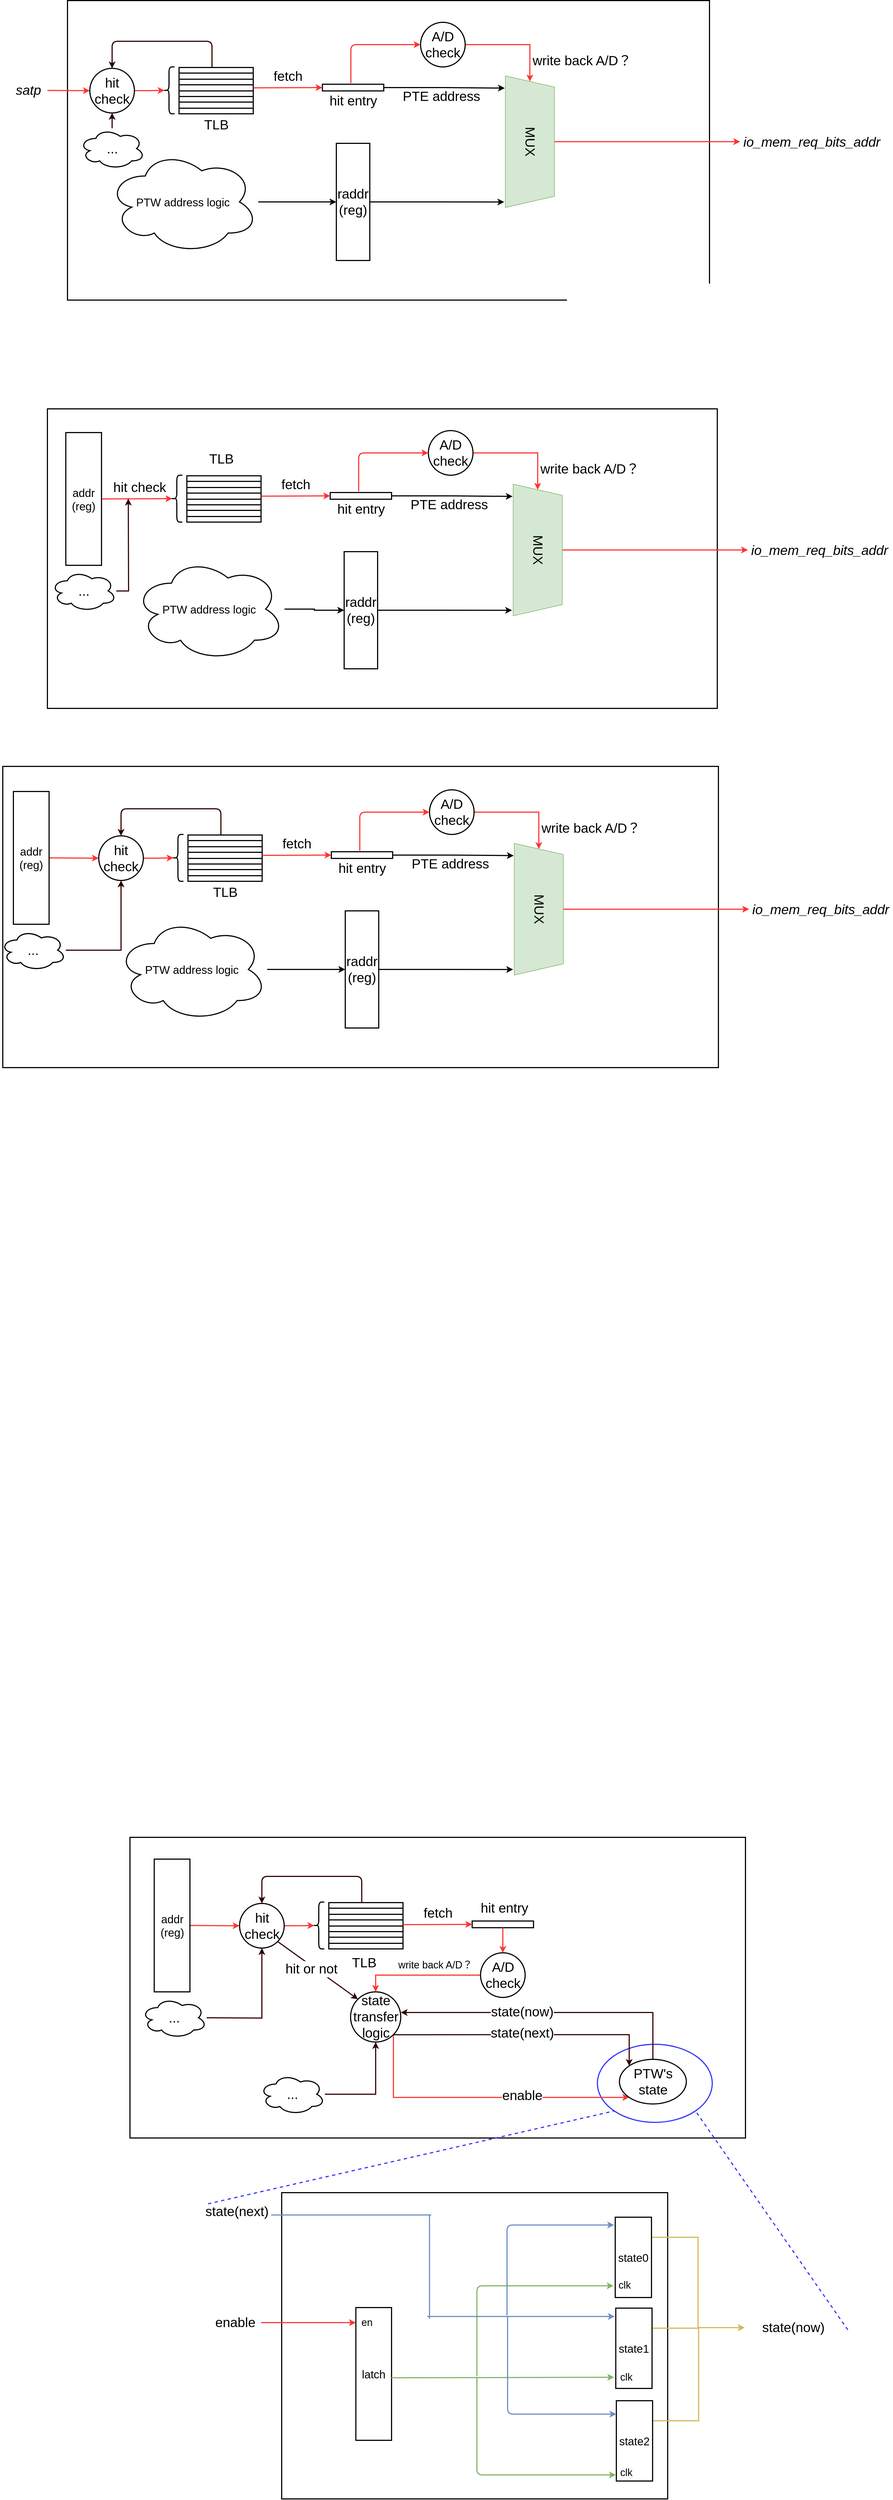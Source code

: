 <mxfile version="14.8.0" type="github">
  <diagram id="252hQuhekfQrJqdJKIK0" name="Page-1">
    <mxGraphModel dx="2426" dy="1365" grid="0" gridSize="10" guides="1" tooltips="1" connect="1" arrows="1" fold="1" page="1" pageScale="1" pageWidth="2339" pageHeight="3300" math="0" shadow="0">
      <root>
        <mxCell id="0" />
        <mxCell id="1" parent="0" />
        <mxCell id="SUnMmAHehi4IOB_Qr8HH-211" value="" style="rounded=0;whiteSpace=wrap;html=1;strokeColor=#000000;strokeWidth=2;" vertex="1" parent="1">
          <mxGeometry x="513" y="3558" width="1103.5" height="539" as="geometry" />
        </mxCell>
        <mxCell id="SUnMmAHehi4IOB_Qr8HH-311" value="" style="ellipse;whiteSpace=wrap;html=1;strokeWidth=2;strokeColor=#3333FF;" vertex="1" parent="1">
          <mxGeometry x="1351" y="3929" width="206" height="140" as="geometry" />
        </mxCell>
        <mxCell id="SUnMmAHehi4IOB_Qr8HH-280" value="" style="rounded=0;whiteSpace=wrap;html=1;strokeColor=#000000;strokeWidth=2;" vertex="1" parent="1">
          <mxGeometry x="785" y="4195" width="692" height="549" as="geometry" />
        </mxCell>
        <mxCell id="SUnMmAHehi4IOB_Qr8HH-4" value="" style="rounded=0;whiteSpace=wrap;html=1;strokeColor=#000000;strokeWidth=2;" vertex="1" parent="1">
          <mxGeometry x="401" y="265" width="1151" height="537" as="geometry" />
        </mxCell>
        <mxCell id="SUnMmAHehi4IOB_Qr8HH-73" style="edgeStyle=orthogonalEdgeStyle;rounded=0;orthogonalLoop=1;jettySize=auto;html=1;exitX=0.5;exitY=0;exitDx=0;exitDy=0;entryX=0;entryY=0.5;entryDx=0;entryDy=0;strokeWidth=2;strokeColor=#FF3333;" edge="1" parent="1" source="SUnMmAHehi4IOB_Qr8HH-1" target="SUnMmAHehi4IOB_Qr8HH-3">
          <mxGeometry relative="1" as="geometry" />
        </mxCell>
        <mxCell id="SUnMmAHehi4IOB_Qr8HH-1" value="&lt;font style=&quot;font-size: 24px&quot;&gt;MUX&lt;/font&gt;" style="shape=trapezoid;perimeter=trapezoidPerimeter;whiteSpace=wrap;html=1;fixedSize=1;rotation=90;fillColor=#d5e8d4;strokeColor=#82b366;" vertex="1" parent="1">
          <mxGeometry x="1112" y="474" width="236" height="88" as="geometry" />
        </mxCell>
        <mxCell id="SUnMmAHehi4IOB_Qr8HH-2" value="&lt;div class=&quot;lake-content&quot;&gt;&lt;i&gt;&lt;font style=&quot;font-size: 24px&quot;&gt;satp&lt;/font&gt;&lt;/i&gt;&lt;/div&gt;" style="text;whiteSpace=wrap;html=1;strokeWidth=2;align=center;" vertex="1" parent="1">
          <mxGeometry x="297" y="405" width="68" height="42" as="geometry" />
        </mxCell>
        <mxCell id="SUnMmAHehi4IOB_Qr8HH-3" value="&lt;div class=&quot;lake-content&quot;&gt;&lt;em&gt;&lt;span class=&quot;ne-text&quot;&gt;&lt;font style=&quot;font-size: 24px&quot;&gt;io_mem_req_bits_addr&lt;/font&gt;&lt;/span&gt;&lt;/em&gt;&lt;/div&gt;" style="text;whiteSpace=wrap;html=1;strokeWidth=2;align=center;" vertex="1" parent="1">
          <mxGeometry x="1607" y="497.5" width="257" height="41" as="geometry" />
        </mxCell>
        <mxCell id="SUnMmAHehi4IOB_Qr8HH-5" value="" style="endArrow=classic;html=1;entryX=0;entryY=0.5;entryDx=0;entryDy=0;strokeWidth=2;strokeColor=#FF3333;" edge="1" parent="1" source="SUnMmAHehi4IOB_Qr8HH-2" target="SUnMmAHehi4IOB_Qr8HH-136">
          <mxGeometry width="50" height="50" relative="1" as="geometry">
            <mxPoint x="293" y="542" as="sourcePoint" />
            <mxPoint x="426" y="426" as="targetPoint" />
          </mxGeometry>
        </mxCell>
        <mxCell id="SUnMmAHehi4IOB_Qr8HH-26" value="" style="shape=table;startSize=0;container=1;collapsible=0;childLayout=tableLayout;strokeWidth=2;" vertex="1" parent="1">
          <mxGeometry x="601" y="385" width="133" height="83" as="geometry" />
        </mxCell>
        <mxCell id="SUnMmAHehi4IOB_Qr8HH-27" value="" style="shape=partialRectangle;collapsible=0;dropTarget=0;pointerEvents=0;fillColor=none;top=0;left=0;bottom=0;right=0;points=[[0,0.5],[1,0.5]];portConstraint=eastwest;" vertex="1" parent="SUnMmAHehi4IOB_Qr8HH-26">
          <mxGeometry width="133" height="10" as="geometry" />
        </mxCell>
        <mxCell id="SUnMmAHehi4IOB_Qr8HH-28" value="" style="shape=partialRectangle;html=1;whiteSpace=wrap;connectable=0;overflow=hidden;fillColor=none;top=0;left=0;bottom=0;right=0;" vertex="1" parent="SUnMmAHehi4IOB_Qr8HH-27">
          <mxGeometry width="133" height="10" as="geometry" />
        </mxCell>
        <mxCell id="SUnMmAHehi4IOB_Qr8HH-29" value="" style="shape=partialRectangle;collapsible=0;dropTarget=0;pointerEvents=0;fillColor=none;top=0;left=0;bottom=0;right=0;points=[[0,0.5],[1,0.5]];portConstraint=eastwest;" vertex="1" parent="SUnMmAHehi4IOB_Qr8HH-26">
          <mxGeometry y="10" width="133" height="11" as="geometry" />
        </mxCell>
        <mxCell id="SUnMmAHehi4IOB_Qr8HH-30" value="" style="shape=partialRectangle;html=1;whiteSpace=wrap;connectable=0;overflow=hidden;fillColor=none;top=0;left=0;bottom=0;right=0;" vertex="1" parent="SUnMmAHehi4IOB_Qr8HH-29">
          <mxGeometry width="133" height="11" as="geometry" />
        </mxCell>
        <mxCell id="SUnMmAHehi4IOB_Qr8HH-31" value="" style="shape=partialRectangle;collapsible=0;dropTarget=0;pointerEvents=0;fillColor=none;top=0;left=0;bottom=0;right=0;points=[[0,0.5],[1,0.5]];portConstraint=eastwest;" vertex="1" parent="SUnMmAHehi4IOB_Qr8HH-26">
          <mxGeometry y="21" width="133" height="10" as="geometry" />
        </mxCell>
        <mxCell id="SUnMmAHehi4IOB_Qr8HH-32" value="" style="shape=partialRectangle;html=1;whiteSpace=wrap;connectable=0;overflow=hidden;fillColor=none;top=0;left=0;bottom=0;right=0;" vertex="1" parent="SUnMmAHehi4IOB_Qr8HH-31">
          <mxGeometry width="133" height="10" as="geometry" />
        </mxCell>
        <mxCell id="SUnMmAHehi4IOB_Qr8HH-33" value="" style="shape=partialRectangle;collapsible=0;dropTarget=0;pointerEvents=0;fillColor=none;top=0;left=0;bottom=0;right=0;points=[[0,0.5],[1,0.5]];portConstraint=eastwest;" vertex="1" parent="SUnMmAHehi4IOB_Qr8HH-26">
          <mxGeometry y="31" width="133" height="11" as="geometry" />
        </mxCell>
        <mxCell id="SUnMmAHehi4IOB_Qr8HH-34" value="" style="shape=partialRectangle;html=1;whiteSpace=wrap;connectable=0;overflow=hidden;fillColor=none;top=0;left=0;bottom=0;right=0;" vertex="1" parent="SUnMmAHehi4IOB_Qr8HH-33">
          <mxGeometry width="133" height="11" as="geometry" />
        </mxCell>
        <mxCell id="SUnMmAHehi4IOB_Qr8HH-35" value="" style="shape=partialRectangle;collapsible=0;dropTarget=0;pointerEvents=0;fillColor=none;top=0;left=0;bottom=0;right=0;points=[[0,0.5],[1,0.5]];portConstraint=eastwest;" vertex="1" parent="SUnMmAHehi4IOB_Qr8HH-26">
          <mxGeometry y="42" width="133" height="10" as="geometry" />
        </mxCell>
        <mxCell id="SUnMmAHehi4IOB_Qr8HH-36" value="" style="shape=partialRectangle;html=1;whiteSpace=wrap;connectable=0;overflow=hidden;fillColor=none;top=0;left=0;bottom=0;right=0;" vertex="1" parent="SUnMmAHehi4IOB_Qr8HH-35">
          <mxGeometry width="133" height="10" as="geometry" />
        </mxCell>
        <mxCell id="SUnMmAHehi4IOB_Qr8HH-37" value="" style="shape=partialRectangle;collapsible=0;dropTarget=0;pointerEvents=0;fillColor=none;top=0;left=0;bottom=0;right=0;points=[[0,0.5],[1,0.5]];portConstraint=eastwest;" vertex="1" parent="SUnMmAHehi4IOB_Qr8HH-26">
          <mxGeometry y="52" width="133" height="10" as="geometry" />
        </mxCell>
        <mxCell id="SUnMmAHehi4IOB_Qr8HH-38" value="" style="shape=partialRectangle;html=1;whiteSpace=wrap;connectable=0;overflow=hidden;fillColor=none;top=0;left=0;bottom=0;right=0;" vertex="1" parent="SUnMmAHehi4IOB_Qr8HH-37">
          <mxGeometry width="133" height="10" as="geometry" />
        </mxCell>
        <mxCell id="SUnMmAHehi4IOB_Qr8HH-39" value="" style="shape=partialRectangle;collapsible=0;dropTarget=0;pointerEvents=0;fillColor=none;top=0;left=0;bottom=0;right=0;points=[[0,0.5],[1,0.5]];portConstraint=eastwest;" vertex="1" parent="SUnMmAHehi4IOB_Qr8HH-26">
          <mxGeometry y="62" width="133" height="11" as="geometry" />
        </mxCell>
        <mxCell id="SUnMmAHehi4IOB_Qr8HH-40" value="" style="shape=partialRectangle;html=1;whiteSpace=wrap;connectable=0;overflow=hidden;fillColor=none;top=0;left=0;bottom=0;right=0;" vertex="1" parent="SUnMmAHehi4IOB_Qr8HH-39">
          <mxGeometry width="133" height="11" as="geometry" />
        </mxCell>
        <mxCell id="SUnMmAHehi4IOB_Qr8HH-41" value="" style="shape=partialRectangle;collapsible=0;dropTarget=0;pointerEvents=0;fillColor=none;top=0;left=0;bottom=0;right=0;points=[[0,0.5],[1,0.5]];portConstraint=eastwest;" vertex="1" parent="SUnMmAHehi4IOB_Qr8HH-26">
          <mxGeometry y="73" width="133" height="10" as="geometry" />
        </mxCell>
        <mxCell id="SUnMmAHehi4IOB_Qr8HH-42" value="" style="shape=partialRectangle;html=1;whiteSpace=wrap;connectable=0;overflow=hidden;fillColor=none;top=0;left=0;bottom=0;right=0;" vertex="1" parent="SUnMmAHehi4IOB_Qr8HH-41">
          <mxGeometry width="133" height="10" as="geometry" />
        </mxCell>
        <mxCell id="SUnMmAHehi4IOB_Qr8HH-43" value="" style="shape=curlyBracket;whiteSpace=wrap;html=1;rounded=1;strokeColor=#000000;strokeWidth=2;" vertex="1" parent="1">
          <mxGeometry x="573" y="384" width="20" height="84" as="geometry" />
        </mxCell>
        <mxCell id="SUnMmAHehi4IOB_Qr8HH-63" value="" style="shape=table;startSize=0;container=1;collapsible=0;childLayout=tableLayout;strokeWidth=2;" vertex="1" parent="1">
          <mxGeometry x="858" y="415" width="110" height="12" as="geometry" />
        </mxCell>
        <mxCell id="SUnMmAHehi4IOB_Qr8HH-64" value="" style="shape=partialRectangle;collapsible=0;dropTarget=0;pointerEvents=0;fillColor=none;top=0;left=0;bottom=0;right=0;points=[[0,0.5],[1,0.5]];portConstraint=eastwest;" vertex="1" parent="SUnMmAHehi4IOB_Qr8HH-63">
          <mxGeometry width="110" height="12" as="geometry" />
        </mxCell>
        <mxCell id="SUnMmAHehi4IOB_Qr8HH-65" value="" style="shape=partialRectangle;html=1;whiteSpace=wrap;connectable=0;overflow=hidden;fillColor=none;top=0;left=0;bottom=0;right=0;" vertex="1" parent="SUnMmAHehi4IOB_Qr8HH-64">
          <mxGeometry width="110" height="12" as="geometry" />
        </mxCell>
        <mxCell id="SUnMmAHehi4IOB_Qr8HH-66" value="" style="endArrow=classic;html=1;exitX=1;exitY=0.5;exitDx=0;exitDy=0;entryX=0;entryY=0.5;entryDx=0;entryDy=0;strokeWidth=2;strokeColor=#FF3333;" edge="1" parent="1" source="SUnMmAHehi4IOB_Qr8HH-33" target="SUnMmAHehi4IOB_Qr8HH-64">
          <mxGeometry width="50" height="50" relative="1" as="geometry">
            <mxPoint x="887" y="522" as="sourcePoint" />
            <mxPoint x="937" y="472" as="targetPoint" />
          </mxGeometry>
        </mxCell>
        <mxCell id="SUnMmAHehi4IOB_Qr8HH-77" value="&lt;font style=&quot;font-size: 24px&quot;&gt;fetch&lt;/font&gt;" style="edgeLabel;html=1;align=center;verticalAlign=middle;resizable=0;points=[];" vertex="1" connectable="0" parent="SUnMmAHehi4IOB_Qr8HH-66">
          <mxGeometry x="-0.274" y="-3" relative="1" as="geometry">
            <mxPoint x="17" y="-24" as="offset" />
          </mxGeometry>
        </mxCell>
        <mxCell id="SUnMmAHehi4IOB_Qr8HH-69" style="edgeStyle=orthogonalEdgeStyle;rounded=0;orthogonalLoop=1;jettySize=auto;html=1;exitX=1;exitY=0.5;exitDx=0;exitDy=0;entryX=0;entryY=0.5;entryDx=0;entryDy=0;strokeWidth=2;strokeColor=#FF3333;" edge="1" parent="1" source="SUnMmAHehi4IOB_Qr8HH-67" target="SUnMmAHehi4IOB_Qr8HH-1">
          <mxGeometry relative="1" as="geometry" />
        </mxCell>
        <mxCell id="SUnMmAHehi4IOB_Qr8HH-78" value="&lt;font style=&quot;font-size: 24px&quot;&gt;write back A/D？&lt;/font&gt;" style="edgeLabel;html=1;align=center;verticalAlign=middle;resizable=0;points=[];" vertex="1" connectable="0" parent="SUnMmAHehi4IOB_Qr8HH-69">
          <mxGeometry x="0.297" y="-1" relative="1" as="geometry">
            <mxPoint x="94" y="27" as="offset" />
          </mxGeometry>
        </mxCell>
        <mxCell id="SUnMmAHehi4IOB_Qr8HH-67" value="&lt;font style=&quot;font-size: 24px&quot;&gt;A/D check&lt;/font&gt;" style="ellipse;whiteSpace=wrap;html=1;aspect=fixed;strokeColor=#000000;strokeWidth=2;" vertex="1" parent="1">
          <mxGeometry x="1034" y="304" width="80" height="80" as="geometry" />
        </mxCell>
        <mxCell id="SUnMmAHehi4IOB_Qr8HH-68" value="" style="edgeStyle=elbowEdgeStyle;elbow=vertical;endArrow=classic;html=1;entryX=0;entryY=0.5;entryDx=0;entryDy=0;exitX=0.464;exitY=-0.167;exitDx=0;exitDy=0;exitPerimeter=0;strokeWidth=2;strokeColor=#FF3333;" edge="1" parent="1" source="SUnMmAHehi4IOB_Qr8HH-64" target="SUnMmAHehi4IOB_Qr8HH-67">
          <mxGeometry width="50" height="50" relative="1" as="geometry">
            <mxPoint x="785" y="421" as="sourcePoint" />
            <mxPoint x="948" y="362" as="targetPoint" />
            <Array as="points">
              <mxPoint x="907" y="344" />
            </Array>
          </mxGeometry>
        </mxCell>
        <mxCell id="SUnMmAHehi4IOB_Qr8HH-70" style="edgeStyle=orthogonalEdgeStyle;rounded=0;orthogonalLoop=1;jettySize=auto;html=1;exitX=1;exitY=0.5;exitDx=0;exitDy=0;entryX=0.093;entryY=1.011;entryDx=0;entryDy=0;entryPerimeter=0;strokeWidth=2;" edge="1" parent="1" source="SUnMmAHehi4IOB_Qr8HH-64" target="SUnMmAHehi4IOB_Qr8HH-1">
          <mxGeometry relative="1" as="geometry" />
        </mxCell>
        <mxCell id="SUnMmAHehi4IOB_Qr8HH-82" value="&lt;font style=&quot;font-size: 24px&quot;&gt;PTE address&lt;/font&gt;" style="edgeLabel;html=1;align=center;verticalAlign=middle;resizable=0;points=[];" vertex="1" connectable="0" parent="SUnMmAHehi4IOB_Qr8HH-70">
          <mxGeometry x="-0.275" y="3" relative="1" as="geometry">
            <mxPoint x="24" y="19" as="offset" />
          </mxGeometry>
        </mxCell>
        <mxCell id="SUnMmAHehi4IOB_Qr8HH-72" style="edgeStyle=orthogonalEdgeStyle;rounded=0;orthogonalLoop=1;jettySize=auto;html=1;entryX=0.958;entryY=1.023;entryDx=0;entryDy=0;entryPerimeter=0;strokeWidth=2;" edge="1" parent="1" source="SUnMmAHehi4IOB_Qr8HH-71" target="SUnMmAHehi4IOB_Qr8HH-1">
          <mxGeometry relative="1" as="geometry" />
        </mxCell>
        <mxCell id="SUnMmAHehi4IOB_Qr8HH-71" value="&lt;font style=&quot;font-size: 24px&quot;&gt;raddr&lt;br&gt;(reg)&lt;/font&gt;" style="rounded=0;whiteSpace=wrap;html=1;strokeColor=#000000;strokeWidth=2;" vertex="1" parent="1">
          <mxGeometry x="883" y="521" width="60" height="210" as="geometry" />
        </mxCell>
        <mxCell id="SUnMmAHehi4IOB_Qr8HH-75" value="&lt;font style=&quot;font-size: 24px&quot;&gt;TLB&lt;/font&gt;" style="text;html=1;strokeColor=none;fillColor=none;align=center;verticalAlign=middle;whiteSpace=wrap;rounded=0;" vertex="1" parent="1">
          <mxGeometry x="647.5" y="477.5" width="40" height="20" as="geometry" />
        </mxCell>
        <mxCell id="SUnMmAHehi4IOB_Qr8HH-76" value="&lt;span style=&quot;font-size: 24px&quot;&gt;hit entry&lt;/span&gt;" style="text;html=1;strokeColor=none;fillColor=none;align=center;verticalAlign=middle;whiteSpace=wrap;rounded=0;" vertex="1" parent="1">
          <mxGeometry x="862.5" y="432" width="101" height="26" as="geometry" />
        </mxCell>
        <mxCell id="SUnMmAHehi4IOB_Qr8HH-81" style="edgeStyle=orthogonalEdgeStyle;rounded=0;orthogonalLoop=1;jettySize=auto;html=1;entryX=0;entryY=0.5;entryDx=0;entryDy=0;strokeWidth=2;" edge="1" parent="1" source="SUnMmAHehi4IOB_Qr8HH-80" target="SUnMmAHehi4IOB_Qr8HH-71">
          <mxGeometry relative="1" as="geometry" />
        </mxCell>
        <mxCell id="SUnMmAHehi4IOB_Qr8HH-80" value="&lt;font style=&quot;font-size: 20px&quot;&gt;PTW address logic&lt;/font&gt;" style="ellipse;shape=cloud;whiteSpace=wrap;html=1;strokeColor=#000000;strokeWidth=2;" vertex="1" parent="1">
          <mxGeometry x="473" y="533" width="270" height="186" as="geometry" />
        </mxCell>
        <mxCell id="SUnMmAHehi4IOB_Qr8HH-83" value="" style="rounded=0;whiteSpace=wrap;html=1;strokeColor=#000000;strokeWidth=2;" vertex="1" parent="1">
          <mxGeometry x="365" y="997" width="1201" height="537" as="geometry" />
        </mxCell>
        <mxCell id="SUnMmAHehi4IOB_Qr8HH-84" style="edgeStyle=orthogonalEdgeStyle;rounded=0;orthogonalLoop=1;jettySize=auto;html=1;exitX=0.5;exitY=0;exitDx=0;exitDy=0;entryX=0;entryY=0.5;entryDx=0;entryDy=0;strokeWidth=2;strokeColor=#FF3333;" edge="1" parent="1" source="SUnMmAHehi4IOB_Qr8HH-85" target="SUnMmAHehi4IOB_Qr8HH-87">
          <mxGeometry relative="1" as="geometry" />
        </mxCell>
        <mxCell id="SUnMmAHehi4IOB_Qr8HH-85" value="&lt;font style=&quot;font-size: 24px&quot;&gt;MUX&lt;/font&gt;" style="shape=trapezoid;perimeter=trapezoidPerimeter;whiteSpace=wrap;html=1;fixedSize=1;rotation=90;fillColor=#d5e8d4;strokeColor=#82b366;" vertex="1" parent="1">
          <mxGeometry x="1126" y="1206" width="236" height="88" as="geometry" />
        </mxCell>
        <mxCell id="SUnMmAHehi4IOB_Qr8HH-87" value="&lt;div class=&quot;lake-content&quot;&gt;&lt;em&gt;&lt;span class=&quot;ne-text&quot;&gt;&lt;font style=&quot;font-size: 24px&quot;&gt;io_mem_req_bits_addr&lt;/font&gt;&lt;/span&gt;&lt;/em&gt;&lt;/div&gt;" style="text;whiteSpace=wrap;html=1;strokeWidth=2;align=center;" vertex="1" parent="1">
          <mxGeometry x="1621" y="1229.5" width="257" height="41" as="geometry" />
        </mxCell>
        <mxCell id="SUnMmAHehi4IOB_Qr8HH-88" value="" style="endArrow=classic;html=1;entryX=0.1;entryY=0.5;entryDx=0;entryDy=0;entryPerimeter=0;strokeWidth=2;strokeColor=#FF3333;exitX=1;exitY=0.5;exitDx=0;exitDy=0;" edge="1" parent="1" source="SUnMmAHehi4IOB_Qr8HH-125" target="SUnMmAHehi4IOB_Qr8HH-107">
          <mxGeometry width="50" height="50" relative="1" as="geometry">
            <mxPoint x="519" y="1170.672" as="sourcePoint" />
            <mxPoint x="559" y="1143" as="targetPoint" />
          </mxGeometry>
        </mxCell>
        <mxCell id="SUnMmAHehi4IOB_Qr8HH-89" value="&lt;font style=&quot;font-size: 24px&quot;&gt;hit check&lt;/font&gt;" style="edgeLabel;html=1;align=center;verticalAlign=middle;resizable=0;points=[];" vertex="1" connectable="0" parent="SUnMmAHehi4IOB_Qr8HH-88">
          <mxGeometry x="0.2" y="2" relative="1" as="geometry">
            <mxPoint x="-8" y="-18" as="offset" />
          </mxGeometry>
        </mxCell>
        <mxCell id="SUnMmAHehi4IOB_Qr8HH-90" value="" style="shape=table;startSize=0;container=1;collapsible=0;childLayout=tableLayout;strokeWidth=2;" vertex="1" parent="1">
          <mxGeometry x="615" y="1117" width="133" height="83" as="geometry" />
        </mxCell>
        <mxCell id="SUnMmAHehi4IOB_Qr8HH-91" value="" style="shape=partialRectangle;collapsible=0;dropTarget=0;pointerEvents=0;fillColor=none;top=0;left=0;bottom=0;right=0;points=[[0,0.5],[1,0.5]];portConstraint=eastwest;" vertex="1" parent="SUnMmAHehi4IOB_Qr8HH-90">
          <mxGeometry width="133" height="10" as="geometry" />
        </mxCell>
        <mxCell id="SUnMmAHehi4IOB_Qr8HH-92" value="" style="shape=partialRectangle;html=1;whiteSpace=wrap;connectable=0;overflow=hidden;fillColor=none;top=0;left=0;bottom=0;right=0;" vertex="1" parent="SUnMmAHehi4IOB_Qr8HH-91">
          <mxGeometry width="133" height="10" as="geometry" />
        </mxCell>
        <mxCell id="SUnMmAHehi4IOB_Qr8HH-93" value="" style="shape=partialRectangle;collapsible=0;dropTarget=0;pointerEvents=0;fillColor=none;top=0;left=0;bottom=0;right=0;points=[[0,0.5],[1,0.5]];portConstraint=eastwest;" vertex="1" parent="SUnMmAHehi4IOB_Qr8HH-90">
          <mxGeometry y="10" width="133" height="11" as="geometry" />
        </mxCell>
        <mxCell id="SUnMmAHehi4IOB_Qr8HH-94" value="" style="shape=partialRectangle;html=1;whiteSpace=wrap;connectable=0;overflow=hidden;fillColor=none;top=0;left=0;bottom=0;right=0;" vertex="1" parent="SUnMmAHehi4IOB_Qr8HH-93">
          <mxGeometry width="133" height="11" as="geometry" />
        </mxCell>
        <mxCell id="SUnMmAHehi4IOB_Qr8HH-95" value="" style="shape=partialRectangle;collapsible=0;dropTarget=0;pointerEvents=0;fillColor=none;top=0;left=0;bottom=0;right=0;points=[[0,0.5],[1,0.5]];portConstraint=eastwest;" vertex="1" parent="SUnMmAHehi4IOB_Qr8HH-90">
          <mxGeometry y="21" width="133" height="10" as="geometry" />
        </mxCell>
        <mxCell id="SUnMmAHehi4IOB_Qr8HH-96" value="" style="shape=partialRectangle;html=1;whiteSpace=wrap;connectable=0;overflow=hidden;fillColor=none;top=0;left=0;bottom=0;right=0;" vertex="1" parent="SUnMmAHehi4IOB_Qr8HH-95">
          <mxGeometry width="133" height="10" as="geometry" />
        </mxCell>
        <mxCell id="SUnMmAHehi4IOB_Qr8HH-97" value="" style="shape=partialRectangle;collapsible=0;dropTarget=0;pointerEvents=0;fillColor=none;top=0;left=0;bottom=0;right=0;points=[[0,0.5],[1,0.5]];portConstraint=eastwest;" vertex="1" parent="SUnMmAHehi4IOB_Qr8HH-90">
          <mxGeometry y="31" width="133" height="11" as="geometry" />
        </mxCell>
        <mxCell id="SUnMmAHehi4IOB_Qr8HH-98" value="" style="shape=partialRectangle;html=1;whiteSpace=wrap;connectable=0;overflow=hidden;fillColor=none;top=0;left=0;bottom=0;right=0;" vertex="1" parent="SUnMmAHehi4IOB_Qr8HH-97">
          <mxGeometry width="133" height="11" as="geometry" />
        </mxCell>
        <mxCell id="SUnMmAHehi4IOB_Qr8HH-99" value="" style="shape=partialRectangle;collapsible=0;dropTarget=0;pointerEvents=0;fillColor=none;top=0;left=0;bottom=0;right=0;points=[[0,0.5],[1,0.5]];portConstraint=eastwest;" vertex="1" parent="SUnMmAHehi4IOB_Qr8HH-90">
          <mxGeometry y="42" width="133" height="10" as="geometry" />
        </mxCell>
        <mxCell id="SUnMmAHehi4IOB_Qr8HH-100" value="" style="shape=partialRectangle;html=1;whiteSpace=wrap;connectable=0;overflow=hidden;fillColor=none;top=0;left=0;bottom=0;right=0;" vertex="1" parent="SUnMmAHehi4IOB_Qr8HH-99">
          <mxGeometry width="133" height="10" as="geometry" />
        </mxCell>
        <mxCell id="SUnMmAHehi4IOB_Qr8HH-101" value="" style="shape=partialRectangle;collapsible=0;dropTarget=0;pointerEvents=0;fillColor=none;top=0;left=0;bottom=0;right=0;points=[[0,0.5],[1,0.5]];portConstraint=eastwest;" vertex="1" parent="SUnMmAHehi4IOB_Qr8HH-90">
          <mxGeometry y="52" width="133" height="10" as="geometry" />
        </mxCell>
        <mxCell id="SUnMmAHehi4IOB_Qr8HH-102" value="" style="shape=partialRectangle;html=1;whiteSpace=wrap;connectable=0;overflow=hidden;fillColor=none;top=0;left=0;bottom=0;right=0;" vertex="1" parent="SUnMmAHehi4IOB_Qr8HH-101">
          <mxGeometry width="133" height="10" as="geometry" />
        </mxCell>
        <mxCell id="SUnMmAHehi4IOB_Qr8HH-103" value="" style="shape=partialRectangle;collapsible=0;dropTarget=0;pointerEvents=0;fillColor=none;top=0;left=0;bottom=0;right=0;points=[[0,0.5],[1,0.5]];portConstraint=eastwest;" vertex="1" parent="SUnMmAHehi4IOB_Qr8HH-90">
          <mxGeometry y="62" width="133" height="11" as="geometry" />
        </mxCell>
        <mxCell id="SUnMmAHehi4IOB_Qr8HH-104" value="" style="shape=partialRectangle;html=1;whiteSpace=wrap;connectable=0;overflow=hidden;fillColor=none;top=0;left=0;bottom=0;right=0;" vertex="1" parent="SUnMmAHehi4IOB_Qr8HH-103">
          <mxGeometry width="133" height="11" as="geometry" />
        </mxCell>
        <mxCell id="SUnMmAHehi4IOB_Qr8HH-105" value="" style="shape=partialRectangle;collapsible=0;dropTarget=0;pointerEvents=0;fillColor=none;top=0;left=0;bottom=0;right=0;points=[[0,0.5],[1,0.5]];portConstraint=eastwest;" vertex="1" parent="SUnMmAHehi4IOB_Qr8HH-90">
          <mxGeometry y="73" width="133" height="10" as="geometry" />
        </mxCell>
        <mxCell id="SUnMmAHehi4IOB_Qr8HH-106" value="" style="shape=partialRectangle;html=1;whiteSpace=wrap;connectable=0;overflow=hidden;fillColor=none;top=0;left=0;bottom=0;right=0;" vertex="1" parent="SUnMmAHehi4IOB_Qr8HH-105">
          <mxGeometry width="133" height="10" as="geometry" />
        </mxCell>
        <mxCell id="SUnMmAHehi4IOB_Qr8HH-107" value="" style="shape=curlyBracket;whiteSpace=wrap;html=1;rounded=1;strokeColor=#000000;strokeWidth=2;" vertex="1" parent="1">
          <mxGeometry x="587" y="1116" width="20" height="84" as="geometry" />
        </mxCell>
        <mxCell id="SUnMmAHehi4IOB_Qr8HH-108" value="" style="shape=table;startSize=0;container=1;collapsible=0;childLayout=tableLayout;strokeWidth=2;" vertex="1" parent="1">
          <mxGeometry x="872" y="1147" width="110" height="12" as="geometry" />
        </mxCell>
        <mxCell id="SUnMmAHehi4IOB_Qr8HH-109" value="" style="shape=partialRectangle;collapsible=0;dropTarget=0;pointerEvents=0;fillColor=none;top=0;left=0;bottom=0;right=0;points=[[0,0.5],[1,0.5]];portConstraint=eastwest;" vertex="1" parent="SUnMmAHehi4IOB_Qr8HH-108">
          <mxGeometry width="110" height="12" as="geometry" />
        </mxCell>
        <mxCell id="SUnMmAHehi4IOB_Qr8HH-110" value="" style="shape=partialRectangle;html=1;whiteSpace=wrap;connectable=0;overflow=hidden;fillColor=none;top=0;left=0;bottom=0;right=0;" vertex="1" parent="SUnMmAHehi4IOB_Qr8HH-109">
          <mxGeometry width="110" height="12" as="geometry" />
        </mxCell>
        <mxCell id="SUnMmAHehi4IOB_Qr8HH-111" value="" style="endArrow=classic;html=1;exitX=1;exitY=0.5;exitDx=0;exitDy=0;entryX=0;entryY=0.5;entryDx=0;entryDy=0;strokeWidth=2;strokeColor=#FF3333;" edge="1" parent="1" source="SUnMmAHehi4IOB_Qr8HH-97" target="SUnMmAHehi4IOB_Qr8HH-109">
          <mxGeometry width="50" height="50" relative="1" as="geometry">
            <mxPoint x="901" y="1254" as="sourcePoint" />
            <mxPoint x="951" y="1204" as="targetPoint" />
          </mxGeometry>
        </mxCell>
        <mxCell id="SUnMmAHehi4IOB_Qr8HH-112" value="&lt;font style=&quot;font-size: 24px&quot;&gt;fetch&lt;/font&gt;" style="edgeLabel;html=1;align=center;verticalAlign=middle;resizable=0;points=[];" vertex="1" connectable="0" parent="SUnMmAHehi4IOB_Qr8HH-111">
          <mxGeometry x="-0.274" y="-3" relative="1" as="geometry">
            <mxPoint x="17" y="-24" as="offset" />
          </mxGeometry>
        </mxCell>
        <mxCell id="SUnMmAHehi4IOB_Qr8HH-113" style="edgeStyle=orthogonalEdgeStyle;rounded=0;orthogonalLoop=1;jettySize=auto;html=1;exitX=1;exitY=0.5;exitDx=0;exitDy=0;entryX=0;entryY=0.5;entryDx=0;entryDy=0;strokeWidth=2;strokeColor=#FF3333;" edge="1" parent="1" source="SUnMmAHehi4IOB_Qr8HH-115" target="SUnMmAHehi4IOB_Qr8HH-85">
          <mxGeometry relative="1" as="geometry" />
        </mxCell>
        <mxCell id="SUnMmAHehi4IOB_Qr8HH-114" value="&lt;font style=&quot;font-size: 24px&quot;&gt;write back A/D？&lt;/font&gt;" style="edgeLabel;html=1;align=center;verticalAlign=middle;resizable=0;points=[];" vertex="1" connectable="0" parent="SUnMmAHehi4IOB_Qr8HH-113">
          <mxGeometry x="0.297" y="-1" relative="1" as="geometry">
            <mxPoint x="94" y="27" as="offset" />
          </mxGeometry>
        </mxCell>
        <mxCell id="SUnMmAHehi4IOB_Qr8HH-115" value="&lt;font style=&quot;font-size: 24px&quot;&gt;A/D check&lt;/font&gt;" style="ellipse;whiteSpace=wrap;html=1;aspect=fixed;strokeColor=#000000;strokeWidth=2;" vertex="1" parent="1">
          <mxGeometry x="1048" y="1036" width="80" height="80" as="geometry" />
        </mxCell>
        <mxCell id="SUnMmAHehi4IOB_Qr8HH-116" value="" style="edgeStyle=elbowEdgeStyle;elbow=vertical;endArrow=classic;html=1;entryX=0;entryY=0.5;entryDx=0;entryDy=0;exitX=0.464;exitY=-0.167;exitDx=0;exitDy=0;exitPerimeter=0;strokeWidth=2;strokeColor=#FF3333;" edge="1" parent="1" source="SUnMmAHehi4IOB_Qr8HH-109" target="SUnMmAHehi4IOB_Qr8HH-115">
          <mxGeometry width="50" height="50" relative="1" as="geometry">
            <mxPoint x="799" y="1153" as="sourcePoint" />
            <mxPoint x="962" y="1094" as="targetPoint" />
            <Array as="points">
              <mxPoint x="921" y="1076" />
            </Array>
          </mxGeometry>
        </mxCell>
        <mxCell id="SUnMmAHehi4IOB_Qr8HH-117" style="edgeStyle=orthogonalEdgeStyle;rounded=0;orthogonalLoop=1;jettySize=auto;html=1;exitX=1;exitY=0.5;exitDx=0;exitDy=0;entryX=0.093;entryY=1.011;entryDx=0;entryDy=0;entryPerimeter=0;strokeWidth=2;" edge="1" parent="1" source="SUnMmAHehi4IOB_Qr8HH-109" target="SUnMmAHehi4IOB_Qr8HH-85">
          <mxGeometry relative="1" as="geometry" />
        </mxCell>
        <mxCell id="SUnMmAHehi4IOB_Qr8HH-118" value="&lt;font style=&quot;font-size: 24px&quot;&gt;PTE address&lt;/font&gt;" style="edgeLabel;html=1;align=center;verticalAlign=middle;resizable=0;points=[];" vertex="1" connectable="0" parent="SUnMmAHehi4IOB_Qr8HH-117">
          <mxGeometry x="-0.275" y="3" relative="1" as="geometry">
            <mxPoint x="24" y="19" as="offset" />
          </mxGeometry>
        </mxCell>
        <mxCell id="SUnMmAHehi4IOB_Qr8HH-119" style="edgeStyle=orthogonalEdgeStyle;rounded=0;orthogonalLoop=1;jettySize=auto;html=1;entryX=0.958;entryY=1.023;entryDx=0;entryDy=0;entryPerimeter=0;strokeWidth=2;" edge="1" parent="1" source="SUnMmAHehi4IOB_Qr8HH-120" target="SUnMmAHehi4IOB_Qr8HH-85">
          <mxGeometry relative="1" as="geometry" />
        </mxCell>
        <mxCell id="SUnMmAHehi4IOB_Qr8HH-120" value="&lt;font style=&quot;font-size: 24px&quot;&gt;raddr&lt;br&gt;(reg)&lt;/font&gt;" style="rounded=0;whiteSpace=wrap;html=1;strokeColor=#000000;strokeWidth=2;" vertex="1" parent="1">
          <mxGeometry x="897" y="1253" width="60" height="210" as="geometry" />
        </mxCell>
        <mxCell id="SUnMmAHehi4IOB_Qr8HH-121" value="&lt;font style=&quot;font-size: 24px&quot;&gt;TLB&lt;/font&gt;" style="text;html=1;strokeColor=none;fillColor=none;align=center;verticalAlign=middle;whiteSpace=wrap;rounded=0;" vertex="1" parent="1">
          <mxGeometry x="657" y="1077" width="40" height="20" as="geometry" />
        </mxCell>
        <mxCell id="SUnMmAHehi4IOB_Qr8HH-122" value="&lt;span style=&quot;font-size: 24px&quot;&gt;hit entry&lt;/span&gt;" style="text;html=1;strokeColor=none;fillColor=none;align=center;verticalAlign=middle;whiteSpace=wrap;rounded=0;" vertex="1" parent="1">
          <mxGeometry x="876.5" y="1164" width="101" height="26" as="geometry" />
        </mxCell>
        <mxCell id="SUnMmAHehi4IOB_Qr8HH-123" style="edgeStyle=orthogonalEdgeStyle;rounded=0;orthogonalLoop=1;jettySize=auto;html=1;entryX=0;entryY=0.5;entryDx=0;entryDy=0;strokeWidth=2;" edge="1" parent="1" source="SUnMmAHehi4IOB_Qr8HH-124" target="SUnMmAHehi4IOB_Qr8HH-120">
          <mxGeometry relative="1" as="geometry" />
        </mxCell>
        <mxCell id="SUnMmAHehi4IOB_Qr8HH-124" value="&lt;font style=&quot;font-size: 20px&quot;&gt;PTW address logic&lt;/font&gt;" style="ellipse;shape=cloud;whiteSpace=wrap;html=1;strokeColor=#000000;strokeWidth=2;" vertex="1" parent="1">
          <mxGeometry x="520" y="1263" width="270" height="186" as="geometry" />
        </mxCell>
        <mxCell id="SUnMmAHehi4IOB_Qr8HH-125" value="&lt;div class=&quot;lake-content&quot; style=&quot;font-size: 20px&quot;&gt;addr&lt;/div&gt;&lt;div class=&quot;lake-content&quot; style=&quot;font-size: 20px&quot;&gt;(reg)&lt;/div&gt;" style="rounded=0;whiteSpace=wrap;html=1;strokeColor=#000000;strokeWidth=2;" vertex="1" parent="1">
          <mxGeometry x="398" y="1039.5" width="64" height="238" as="geometry" />
        </mxCell>
        <mxCell id="SUnMmAHehi4IOB_Qr8HH-137" style="edgeStyle=orthogonalEdgeStyle;rounded=0;orthogonalLoop=1;jettySize=auto;html=1;entryX=0.5;entryY=1;entryDx=0;entryDy=0;strokeWidth=2;strokeColor=#330000;" edge="1" parent="1" source="SUnMmAHehi4IOB_Qr8HH-126" target="SUnMmAHehi4IOB_Qr8HH-136">
          <mxGeometry relative="1" as="geometry" />
        </mxCell>
        <mxCell id="SUnMmAHehi4IOB_Qr8HH-126" value="&lt;font style=&quot;font-size: 24px&quot;&gt;...&lt;/font&gt;" style="ellipse;shape=cloud;whiteSpace=wrap;html=1;strokeColor=#000000;strokeWidth=2;" vertex="1" parent="1">
          <mxGeometry x="422.5" y="494" width="117" height="73" as="geometry" />
        </mxCell>
        <mxCell id="SUnMmAHehi4IOB_Qr8HH-129" style="edgeStyle=orthogonalEdgeStyle;rounded=0;orthogonalLoop=1;jettySize=auto;html=1;strokeWidth=2;strokeColor=#330000;" edge="1" parent="1" source="SUnMmAHehi4IOB_Qr8HH-130">
          <mxGeometry relative="1" as="geometry">
            <mxPoint x="510" y="1158" as="targetPoint" />
          </mxGeometry>
        </mxCell>
        <mxCell id="SUnMmAHehi4IOB_Qr8HH-130" value="&lt;font style=&quot;font-size: 24px&quot;&gt;...&lt;/font&gt;" style="ellipse;shape=cloud;whiteSpace=wrap;html=1;strokeColor=#000000;strokeWidth=2;" vertex="1" parent="1">
          <mxGeometry x="371.5" y="1287" width="117" height="73" as="geometry" />
        </mxCell>
        <mxCell id="SUnMmAHehi4IOB_Qr8HH-135" style="edgeStyle=orthogonalEdgeStyle;rounded=0;orthogonalLoop=1;jettySize=auto;html=1;entryX=0.1;entryY=0.5;entryDx=0;entryDy=0;entryPerimeter=0;strokeWidth=2;strokeColor=#FF3333;exitX=1;exitY=0.5;exitDx=0;exitDy=0;" edge="1" parent="1" source="SUnMmAHehi4IOB_Qr8HH-136" target="SUnMmAHehi4IOB_Qr8HH-43">
          <mxGeometry relative="1" as="geometry">
            <mxPoint x="536" y="426" as="sourcePoint" />
          </mxGeometry>
        </mxCell>
        <mxCell id="SUnMmAHehi4IOB_Qr8HH-136" value="&lt;font style=&quot;font-size: 24px&quot;&gt;hit check&lt;/font&gt;" style="ellipse;whiteSpace=wrap;html=1;aspect=fixed;strokeColor=#000000;strokeWidth=2;" vertex="1" parent="1">
          <mxGeometry x="441" y="386.5" width="80" height="80" as="geometry" />
        </mxCell>
        <mxCell id="SUnMmAHehi4IOB_Qr8HH-141" value="" style="edgeStyle=elbowEdgeStyle;elbow=horizontal;endArrow=classic;html=1;strokeColor=#330000;strokeWidth=2;exitX=0.444;exitY=0;exitDx=0;exitDy=0;exitPerimeter=0;entryX=0.5;entryY=0;entryDx=0;entryDy=0;" edge="1" parent="1" source="SUnMmAHehi4IOB_Qr8HH-27" target="SUnMmAHehi4IOB_Qr8HH-136">
          <mxGeometry width="50" height="50" relative="1" as="geometry">
            <mxPoint x="640" y="358" as="sourcePoint" />
            <mxPoint x="690" y="308" as="targetPoint" />
            <Array as="points">
              <mxPoint x="553" y="338" />
            </Array>
          </mxGeometry>
        </mxCell>
        <mxCell id="SUnMmAHehi4IOB_Qr8HH-142" value="" style="rounded=0;whiteSpace=wrap;html=1;strokeColor=#000000;strokeWidth=2;" vertex="1" parent="1">
          <mxGeometry x="285" y="1638" width="1283" height="540" as="geometry" />
        </mxCell>
        <mxCell id="SUnMmAHehi4IOB_Qr8HH-143" style="edgeStyle=orthogonalEdgeStyle;rounded=0;orthogonalLoop=1;jettySize=auto;html=1;exitX=0.5;exitY=0;exitDx=0;exitDy=0;entryX=0;entryY=0.5;entryDx=0;entryDy=0;strokeWidth=2;strokeColor=#FF3333;" edge="1" parent="1" source="SUnMmAHehi4IOB_Qr8HH-144" target="SUnMmAHehi4IOB_Qr8HH-146">
          <mxGeometry relative="1" as="geometry" />
        </mxCell>
        <mxCell id="SUnMmAHehi4IOB_Qr8HH-144" value="&lt;font style=&quot;font-size: 24px&quot;&gt;MUX&lt;/font&gt;" style="shape=trapezoid;perimeter=trapezoidPerimeter;whiteSpace=wrap;html=1;fixedSize=1;rotation=90;fillColor=#d5e8d4;strokeColor=#82b366;" vertex="1" parent="1">
          <mxGeometry x="1128" y="1850" width="236" height="88" as="geometry" />
        </mxCell>
        <mxCell id="SUnMmAHehi4IOB_Qr8HH-146" value="&lt;div class=&quot;lake-content&quot;&gt;&lt;em&gt;&lt;span class=&quot;ne-text&quot;&gt;&lt;font style=&quot;font-size: 24px&quot;&gt;io_mem_req_bits_addr&lt;/font&gt;&lt;/span&gt;&lt;/em&gt;&lt;/div&gt;" style="text;whiteSpace=wrap;html=1;strokeWidth=2;align=center;" vertex="1" parent="1">
          <mxGeometry x="1623" y="1873.5" width="257" height="41" as="geometry" />
        </mxCell>
        <mxCell id="SUnMmAHehi4IOB_Qr8HH-147" value="" style="endArrow=classic;html=1;entryX=0;entryY=0.5;entryDx=0;entryDy=0;strokeWidth=2;strokeColor=#FF3333;exitX=1;exitY=0.5;exitDx=0;exitDy=0;" edge="1" parent="1" source="SUnMmAHehi4IOB_Qr8HH-188" target="SUnMmAHehi4IOB_Qr8HH-186">
          <mxGeometry width="50" height="50" relative="1" as="geometry">
            <mxPoint x="381" y="1802.155" as="sourcePoint" />
            <mxPoint x="442" y="1802" as="targetPoint" />
          </mxGeometry>
        </mxCell>
        <mxCell id="SUnMmAHehi4IOB_Qr8HH-148" value="" style="shape=table;startSize=0;container=1;collapsible=0;childLayout=tableLayout;strokeWidth=2;" vertex="1" parent="1">
          <mxGeometry x="617" y="1761" width="133" height="83" as="geometry" />
        </mxCell>
        <mxCell id="SUnMmAHehi4IOB_Qr8HH-149" value="" style="shape=partialRectangle;collapsible=0;dropTarget=0;pointerEvents=0;fillColor=none;top=0;left=0;bottom=0;right=0;points=[[0,0.5],[1,0.5]];portConstraint=eastwest;" vertex="1" parent="SUnMmAHehi4IOB_Qr8HH-148">
          <mxGeometry width="133" height="10" as="geometry" />
        </mxCell>
        <mxCell id="SUnMmAHehi4IOB_Qr8HH-150" value="" style="shape=partialRectangle;html=1;whiteSpace=wrap;connectable=0;overflow=hidden;fillColor=none;top=0;left=0;bottom=0;right=0;" vertex="1" parent="SUnMmAHehi4IOB_Qr8HH-149">
          <mxGeometry width="133" height="10" as="geometry" />
        </mxCell>
        <mxCell id="SUnMmAHehi4IOB_Qr8HH-151" value="" style="shape=partialRectangle;collapsible=0;dropTarget=0;pointerEvents=0;fillColor=none;top=0;left=0;bottom=0;right=0;points=[[0,0.5],[1,0.5]];portConstraint=eastwest;" vertex="1" parent="SUnMmAHehi4IOB_Qr8HH-148">
          <mxGeometry y="10" width="133" height="11" as="geometry" />
        </mxCell>
        <mxCell id="SUnMmAHehi4IOB_Qr8HH-152" value="" style="shape=partialRectangle;html=1;whiteSpace=wrap;connectable=0;overflow=hidden;fillColor=none;top=0;left=0;bottom=0;right=0;" vertex="1" parent="SUnMmAHehi4IOB_Qr8HH-151">
          <mxGeometry width="133" height="11" as="geometry" />
        </mxCell>
        <mxCell id="SUnMmAHehi4IOB_Qr8HH-153" value="" style="shape=partialRectangle;collapsible=0;dropTarget=0;pointerEvents=0;fillColor=none;top=0;left=0;bottom=0;right=0;points=[[0,0.5],[1,0.5]];portConstraint=eastwest;" vertex="1" parent="SUnMmAHehi4IOB_Qr8HH-148">
          <mxGeometry y="21" width="133" height="10" as="geometry" />
        </mxCell>
        <mxCell id="SUnMmAHehi4IOB_Qr8HH-154" value="" style="shape=partialRectangle;html=1;whiteSpace=wrap;connectable=0;overflow=hidden;fillColor=none;top=0;left=0;bottom=0;right=0;" vertex="1" parent="SUnMmAHehi4IOB_Qr8HH-153">
          <mxGeometry width="133" height="10" as="geometry" />
        </mxCell>
        <mxCell id="SUnMmAHehi4IOB_Qr8HH-155" value="" style="shape=partialRectangle;collapsible=0;dropTarget=0;pointerEvents=0;fillColor=none;top=0;left=0;bottom=0;right=0;points=[[0,0.5],[1,0.5]];portConstraint=eastwest;" vertex="1" parent="SUnMmAHehi4IOB_Qr8HH-148">
          <mxGeometry y="31" width="133" height="11" as="geometry" />
        </mxCell>
        <mxCell id="SUnMmAHehi4IOB_Qr8HH-156" value="" style="shape=partialRectangle;html=1;whiteSpace=wrap;connectable=0;overflow=hidden;fillColor=none;top=0;left=0;bottom=0;right=0;" vertex="1" parent="SUnMmAHehi4IOB_Qr8HH-155">
          <mxGeometry width="133" height="11" as="geometry" />
        </mxCell>
        <mxCell id="SUnMmAHehi4IOB_Qr8HH-157" value="" style="shape=partialRectangle;collapsible=0;dropTarget=0;pointerEvents=0;fillColor=none;top=0;left=0;bottom=0;right=0;points=[[0,0.5],[1,0.5]];portConstraint=eastwest;" vertex="1" parent="SUnMmAHehi4IOB_Qr8HH-148">
          <mxGeometry y="42" width="133" height="10" as="geometry" />
        </mxCell>
        <mxCell id="SUnMmAHehi4IOB_Qr8HH-158" value="" style="shape=partialRectangle;html=1;whiteSpace=wrap;connectable=0;overflow=hidden;fillColor=none;top=0;left=0;bottom=0;right=0;" vertex="1" parent="SUnMmAHehi4IOB_Qr8HH-157">
          <mxGeometry width="133" height="10" as="geometry" />
        </mxCell>
        <mxCell id="SUnMmAHehi4IOB_Qr8HH-159" value="" style="shape=partialRectangle;collapsible=0;dropTarget=0;pointerEvents=0;fillColor=none;top=0;left=0;bottom=0;right=0;points=[[0,0.5],[1,0.5]];portConstraint=eastwest;" vertex="1" parent="SUnMmAHehi4IOB_Qr8HH-148">
          <mxGeometry y="52" width="133" height="10" as="geometry" />
        </mxCell>
        <mxCell id="SUnMmAHehi4IOB_Qr8HH-160" value="" style="shape=partialRectangle;html=1;whiteSpace=wrap;connectable=0;overflow=hidden;fillColor=none;top=0;left=0;bottom=0;right=0;" vertex="1" parent="SUnMmAHehi4IOB_Qr8HH-159">
          <mxGeometry width="133" height="10" as="geometry" />
        </mxCell>
        <mxCell id="SUnMmAHehi4IOB_Qr8HH-161" value="" style="shape=partialRectangle;collapsible=0;dropTarget=0;pointerEvents=0;fillColor=none;top=0;left=0;bottom=0;right=0;points=[[0,0.5],[1,0.5]];portConstraint=eastwest;" vertex="1" parent="SUnMmAHehi4IOB_Qr8HH-148">
          <mxGeometry y="62" width="133" height="11" as="geometry" />
        </mxCell>
        <mxCell id="SUnMmAHehi4IOB_Qr8HH-162" value="" style="shape=partialRectangle;html=1;whiteSpace=wrap;connectable=0;overflow=hidden;fillColor=none;top=0;left=0;bottom=0;right=0;" vertex="1" parent="SUnMmAHehi4IOB_Qr8HH-161">
          <mxGeometry width="133" height="11" as="geometry" />
        </mxCell>
        <mxCell id="SUnMmAHehi4IOB_Qr8HH-163" value="" style="shape=partialRectangle;collapsible=0;dropTarget=0;pointerEvents=0;fillColor=none;top=0;left=0;bottom=0;right=0;points=[[0,0.5],[1,0.5]];portConstraint=eastwest;" vertex="1" parent="SUnMmAHehi4IOB_Qr8HH-148">
          <mxGeometry y="73" width="133" height="10" as="geometry" />
        </mxCell>
        <mxCell id="SUnMmAHehi4IOB_Qr8HH-164" value="" style="shape=partialRectangle;html=1;whiteSpace=wrap;connectable=0;overflow=hidden;fillColor=none;top=0;left=0;bottom=0;right=0;" vertex="1" parent="SUnMmAHehi4IOB_Qr8HH-163">
          <mxGeometry width="133" height="10" as="geometry" />
        </mxCell>
        <mxCell id="SUnMmAHehi4IOB_Qr8HH-165" value="" style="shape=curlyBracket;whiteSpace=wrap;html=1;rounded=1;strokeColor=#000000;strokeWidth=2;" vertex="1" parent="1">
          <mxGeometry x="589" y="1760" width="20" height="84" as="geometry" />
        </mxCell>
        <mxCell id="SUnMmAHehi4IOB_Qr8HH-166" value="" style="shape=table;startSize=0;container=1;collapsible=0;childLayout=tableLayout;strokeWidth=2;" vertex="1" parent="1">
          <mxGeometry x="874" y="1791" width="110" height="12" as="geometry" />
        </mxCell>
        <mxCell id="SUnMmAHehi4IOB_Qr8HH-167" value="" style="shape=partialRectangle;collapsible=0;dropTarget=0;pointerEvents=0;fillColor=none;top=0;left=0;bottom=0;right=0;points=[[0,0.5],[1,0.5]];portConstraint=eastwest;" vertex="1" parent="SUnMmAHehi4IOB_Qr8HH-166">
          <mxGeometry width="110" height="12" as="geometry" />
        </mxCell>
        <mxCell id="SUnMmAHehi4IOB_Qr8HH-168" value="" style="shape=partialRectangle;html=1;whiteSpace=wrap;connectable=0;overflow=hidden;fillColor=none;top=0;left=0;bottom=0;right=0;" vertex="1" parent="SUnMmAHehi4IOB_Qr8HH-167">
          <mxGeometry width="110" height="12" as="geometry" />
        </mxCell>
        <mxCell id="SUnMmAHehi4IOB_Qr8HH-169" value="" style="endArrow=classic;html=1;exitX=1;exitY=0.5;exitDx=0;exitDy=0;entryX=0;entryY=0.5;entryDx=0;entryDy=0;strokeWidth=2;strokeColor=#FF3333;" edge="1" parent="1" source="SUnMmAHehi4IOB_Qr8HH-155" target="SUnMmAHehi4IOB_Qr8HH-167">
          <mxGeometry width="50" height="50" relative="1" as="geometry">
            <mxPoint x="903" y="1898" as="sourcePoint" />
            <mxPoint x="953" y="1848" as="targetPoint" />
          </mxGeometry>
        </mxCell>
        <mxCell id="SUnMmAHehi4IOB_Qr8HH-170" value="&lt;font style=&quot;font-size: 24px&quot;&gt;fetch&lt;/font&gt;" style="edgeLabel;html=1;align=center;verticalAlign=middle;resizable=0;points=[];" vertex="1" connectable="0" parent="SUnMmAHehi4IOB_Qr8HH-169">
          <mxGeometry x="-0.274" y="-3" relative="1" as="geometry">
            <mxPoint x="17" y="-24" as="offset" />
          </mxGeometry>
        </mxCell>
        <mxCell id="SUnMmAHehi4IOB_Qr8HH-171" style="edgeStyle=orthogonalEdgeStyle;rounded=0;orthogonalLoop=1;jettySize=auto;html=1;exitX=1;exitY=0.5;exitDx=0;exitDy=0;entryX=0;entryY=0.5;entryDx=0;entryDy=0;strokeWidth=2;strokeColor=#FF3333;" edge="1" parent="1" source="SUnMmAHehi4IOB_Qr8HH-173" target="SUnMmAHehi4IOB_Qr8HH-144">
          <mxGeometry relative="1" as="geometry" />
        </mxCell>
        <mxCell id="SUnMmAHehi4IOB_Qr8HH-172" value="&lt;font style=&quot;font-size: 24px&quot;&gt;write back A/D？&lt;/font&gt;" style="edgeLabel;html=1;align=center;verticalAlign=middle;resizable=0;points=[];" vertex="1" connectable="0" parent="SUnMmAHehi4IOB_Qr8HH-171">
          <mxGeometry x="0.297" y="-1" relative="1" as="geometry">
            <mxPoint x="94" y="27" as="offset" />
          </mxGeometry>
        </mxCell>
        <mxCell id="SUnMmAHehi4IOB_Qr8HH-173" value="&lt;font style=&quot;font-size: 24px&quot;&gt;A/D check&lt;/font&gt;" style="ellipse;whiteSpace=wrap;html=1;aspect=fixed;strokeColor=#000000;strokeWidth=2;" vertex="1" parent="1">
          <mxGeometry x="1050" y="1680" width="80" height="80" as="geometry" />
        </mxCell>
        <mxCell id="SUnMmAHehi4IOB_Qr8HH-174" value="" style="edgeStyle=elbowEdgeStyle;elbow=vertical;endArrow=classic;html=1;entryX=0;entryY=0.5;entryDx=0;entryDy=0;exitX=0.464;exitY=-0.167;exitDx=0;exitDy=0;exitPerimeter=0;strokeWidth=2;strokeColor=#FF3333;" edge="1" parent="1" source="SUnMmAHehi4IOB_Qr8HH-167" target="SUnMmAHehi4IOB_Qr8HH-173">
          <mxGeometry width="50" height="50" relative="1" as="geometry">
            <mxPoint x="801" y="1797" as="sourcePoint" />
            <mxPoint x="964" y="1738" as="targetPoint" />
            <Array as="points">
              <mxPoint x="923" y="1720" />
            </Array>
          </mxGeometry>
        </mxCell>
        <mxCell id="SUnMmAHehi4IOB_Qr8HH-175" style="edgeStyle=orthogonalEdgeStyle;rounded=0;orthogonalLoop=1;jettySize=auto;html=1;exitX=1;exitY=0.5;exitDx=0;exitDy=0;entryX=0.093;entryY=1.011;entryDx=0;entryDy=0;entryPerimeter=0;strokeWidth=2;" edge="1" parent="1" source="SUnMmAHehi4IOB_Qr8HH-167" target="SUnMmAHehi4IOB_Qr8HH-144">
          <mxGeometry relative="1" as="geometry" />
        </mxCell>
        <mxCell id="SUnMmAHehi4IOB_Qr8HH-176" value="&lt;font style=&quot;font-size: 24px&quot;&gt;PTE address&lt;/font&gt;" style="edgeLabel;html=1;align=center;verticalAlign=middle;resizable=0;points=[];" vertex="1" connectable="0" parent="SUnMmAHehi4IOB_Qr8HH-175">
          <mxGeometry x="-0.275" y="3" relative="1" as="geometry">
            <mxPoint x="24" y="19" as="offset" />
          </mxGeometry>
        </mxCell>
        <mxCell id="SUnMmAHehi4IOB_Qr8HH-177" style="edgeStyle=orthogonalEdgeStyle;rounded=0;orthogonalLoop=1;jettySize=auto;html=1;entryX=0.958;entryY=1.023;entryDx=0;entryDy=0;entryPerimeter=0;strokeWidth=2;" edge="1" parent="1" source="SUnMmAHehi4IOB_Qr8HH-178" target="SUnMmAHehi4IOB_Qr8HH-144">
          <mxGeometry relative="1" as="geometry" />
        </mxCell>
        <mxCell id="SUnMmAHehi4IOB_Qr8HH-178" value="&lt;font style=&quot;font-size: 24px&quot;&gt;raddr&lt;br&gt;(reg)&lt;/font&gt;" style="rounded=0;whiteSpace=wrap;html=1;strokeColor=#000000;strokeWidth=2;" vertex="1" parent="1">
          <mxGeometry x="899" y="1897" width="60" height="210" as="geometry" />
        </mxCell>
        <mxCell id="SUnMmAHehi4IOB_Qr8HH-179" value="&lt;font style=&quot;font-size: 24px&quot;&gt;TLB&lt;/font&gt;" style="text;html=1;strokeColor=none;fillColor=none;align=center;verticalAlign=middle;whiteSpace=wrap;rounded=0;" vertex="1" parent="1">
          <mxGeometry x="663.5" y="1853.5" width="40" height="20" as="geometry" />
        </mxCell>
        <mxCell id="SUnMmAHehi4IOB_Qr8HH-180" value="&lt;span style=&quot;font-size: 24px&quot;&gt;hit entry&lt;/span&gt;" style="text;html=1;strokeColor=none;fillColor=none;align=center;verticalAlign=middle;whiteSpace=wrap;rounded=0;" vertex="1" parent="1">
          <mxGeometry x="878.5" y="1808" width="101" height="26" as="geometry" />
        </mxCell>
        <mxCell id="SUnMmAHehi4IOB_Qr8HH-181" style="edgeStyle=orthogonalEdgeStyle;rounded=0;orthogonalLoop=1;jettySize=auto;html=1;entryX=0;entryY=0.5;entryDx=0;entryDy=0;strokeWidth=2;" edge="1" parent="1" source="SUnMmAHehi4IOB_Qr8HH-182" target="SUnMmAHehi4IOB_Qr8HH-178">
          <mxGeometry relative="1" as="geometry" />
        </mxCell>
        <mxCell id="SUnMmAHehi4IOB_Qr8HH-182" value="&lt;font style=&quot;font-size: 20px&quot;&gt;PTW address logic&lt;/font&gt;" style="ellipse;shape=cloud;whiteSpace=wrap;html=1;strokeColor=#000000;strokeWidth=2;" vertex="1" parent="1">
          <mxGeometry x="489" y="1909" width="270" height="186" as="geometry" />
        </mxCell>
        <mxCell id="SUnMmAHehi4IOB_Qr8HH-183" style="edgeStyle=orthogonalEdgeStyle;rounded=0;orthogonalLoop=1;jettySize=auto;html=1;entryX=0.5;entryY=1;entryDx=0;entryDy=0;strokeWidth=2;strokeColor=#330000;" edge="1" parent="1" source="SUnMmAHehi4IOB_Qr8HH-184" target="SUnMmAHehi4IOB_Qr8HH-186">
          <mxGeometry relative="1" as="geometry" />
        </mxCell>
        <mxCell id="SUnMmAHehi4IOB_Qr8HH-184" value="&lt;font style=&quot;font-size: 24px&quot;&gt;...&lt;/font&gt;" style="ellipse;shape=cloud;whiteSpace=wrap;html=1;strokeColor=#000000;strokeWidth=2;" vertex="1" parent="1">
          <mxGeometry x="281" y="1931" width="117" height="73" as="geometry" />
        </mxCell>
        <mxCell id="SUnMmAHehi4IOB_Qr8HH-185" style="edgeStyle=orthogonalEdgeStyle;rounded=0;orthogonalLoop=1;jettySize=auto;html=1;entryX=0.1;entryY=0.5;entryDx=0;entryDy=0;entryPerimeter=0;strokeWidth=2;strokeColor=#FF3333;exitX=1;exitY=0.5;exitDx=0;exitDy=0;" edge="1" parent="1" source="SUnMmAHehi4IOB_Qr8HH-186" target="SUnMmAHehi4IOB_Qr8HH-165">
          <mxGeometry relative="1" as="geometry">
            <mxPoint x="552" y="1802" as="sourcePoint" />
          </mxGeometry>
        </mxCell>
        <mxCell id="SUnMmAHehi4IOB_Qr8HH-186" value="&lt;font style=&quot;font-size: 24px&quot;&gt;hit check&lt;/font&gt;" style="ellipse;whiteSpace=wrap;html=1;aspect=fixed;strokeColor=#000000;strokeWidth=2;" vertex="1" parent="1">
          <mxGeometry x="457" y="1762.5" width="80" height="80" as="geometry" />
        </mxCell>
        <mxCell id="SUnMmAHehi4IOB_Qr8HH-187" value="" style="edgeStyle=elbowEdgeStyle;elbow=horizontal;endArrow=classic;html=1;strokeColor=#330000;strokeWidth=2;exitX=0.444;exitY=0;exitDx=0;exitDy=0;exitPerimeter=0;entryX=0.5;entryY=0;entryDx=0;entryDy=0;" edge="1" parent="1" source="SUnMmAHehi4IOB_Qr8HH-149" target="SUnMmAHehi4IOB_Qr8HH-186">
          <mxGeometry width="50" height="50" relative="1" as="geometry">
            <mxPoint x="656" y="1734" as="sourcePoint" />
            <mxPoint x="706" y="1684" as="targetPoint" />
            <Array as="points">
              <mxPoint x="569" y="1714" />
            </Array>
          </mxGeometry>
        </mxCell>
        <mxCell id="SUnMmAHehi4IOB_Qr8HH-188" value="&lt;div class=&quot;lake-content&quot; style=&quot;font-size: 20px&quot;&gt;addr&lt;/div&gt;&lt;div class=&quot;lake-content&quot; style=&quot;font-size: 20px&quot;&gt;(reg)&lt;/div&gt;" style="rounded=0;whiteSpace=wrap;html=1;strokeColor=#000000;strokeWidth=2;" vertex="1" parent="1">
          <mxGeometry x="304" y="1683" width="64" height="238" as="geometry" />
        </mxCell>
        <mxCell id="SUnMmAHehi4IOB_Qr8HH-189" value="&lt;div class=&quot;lake-content&quot; style=&quot;font-size: 20px&quot;&gt;latch&lt;/div&gt;" style="rounded=0;whiteSpace=wrap;html=1;strokeColor=#000000;strokeWidth=2;" vertex="1" parent="1">
          <mxGeometry x="918" y="4401" width="64" height="238" as="geometry" />
        </mxCell>
        <mxCell id="SUnMmAHehi4IOB_Qr8HH-297" style="edgeStyle=orthogonalEdgeStyle;rounded=0;orthogonalLoop=1;jettySize=auto;html=1;exitX=1;exitY=0.25;exitDx=0;exitDy=0;entryX=0;entryY=0.5;entryDx=0;entryDy=0;strokeColor=#d6b656;strokeWidth=2;fillColor=#fff2cc;" edge="1" parent="1" source="SUnMmAHehi4IOB_Qr8HH-193" target="SUnMmAHehi4IOB_Qr8HH-296">
          <mxGeometry relative="1" as="geometry" />
        </mxCell>
        <mxCell id="SUnMmAHehi4IOB_Qr8HH-193" value="&lt;div class=&quot;lake-content&quot; style=&quot;font-size: 20px&quot;&gt;state0&lt;/div&gt;" style="rounded=0;whiteSpace=wrap;html=1;strokeColor=#000000;strokeWidth=2;" vertex="1" parent="1">
          <mxGeometry x="1383" y="4239" width="65" height="144" as="geometry" />
        </mxCell>
        <mxCell id="SUnMmAHehi4IOB_Qr8HH-298" style="edgeStyle=orthogonalEdgeStyle;rounded=0;orthogonalLoop=1;jettySize=auto;html=1;exitX=1;exitY=0.25;exitDx=0;exitDy=0;entryX=0;entryY=0.5;entryDx=0;entryDy=0;strokeColor=#d6b656;strokeWidth=2;fillColor=#fff2cc;" edge="1" parent="1" source="SUnMmAHehi4IOB_Qr8HH-196" target="SUnMmAHehi4IOB_Qr8HH-296">
          <mxGeometry relative="1" as="geometry" />
        </mxCell>
        <mxCell id="SUnMmAHehi4IOB_Qr8HH-196" value="&lt;div class=&quot;lake-content&quot; style=&quot;font-size: 20px&quot;&gt;state1&lt;/div&gt;" style="rounded=0;whiteSpace=wrap;html=1;strokeColor=#000000;strokeWidth=2;" vertex="1" parent="1">
          <mxGeometry x="1384" y="4402" width="65" height="144" as="geometry" />
        </mxCell>
        <mxCell id="SUnMmAHehi4IOB_Qr8HH-299" style="edgeStyle=orthogonalEdgeStyle;rounded=0;orthogonalLoop=1;jettySize=auto;html=1;exitX=1;exitY=0.25;exitDx=0;exitDy=0;entryX=0;entryY=0.5;entryDx=0;entryDy=0;strokeColor=#d6b656;strokeWidth=2;fillColor=#fff2cc;" edge="1" parent="1" source="SUnMmAHehi4IOB_Qr8HH-197" target="SUnMmAHehi4IOB_Qr8HH-296">
          <mxGeometry relative="1" as="geometry" />
        </mxCell>
        <mxCell id="SUnMmAHehi4IOB_Qr8HH-197" value="&lt;div class=&quot;lake-content&quot; style=&quot;font-size: 20px&quot;&gt;state2&lt;/div&gt;" style="rounded=0;whiteSpace=wrap;html=1;strokeColor=#000000;strokeWidth=2;" vertex="1" parent="1">
          <mxGeometry x="1385" y="4568" width="65" height="144" as="geometry" />
        </mxCell>
        <mxCell id="SUnMmAHehi4IOB_Qr8HH-201" value="" style="edgeStyle=segmentEdgeStyle;endArrow=classic;html=1;strokeColor=#82b366;strokeWidth=2;fillColor=#d5e8d4;" edge="1" parent="1">
          <mxGeometry width="50" height="50" relative="1" as="geometry">
            <mxPoint x="1135" y="4524" as="sourcePoint" />
            <mxPoint x="1380" y="4362" as="targetPoint" />
            <Array as="points">
              <mxPoint x="1135" y="4362" />
              <mxPoint x="1380" y="4362" />
            </Array>
          </mxGeometry>
        </mxCell>
        <mxCell id="SUnMmAHehi4IOB_Qr8HH-202" value="" style="endArrow=classic;html=1;strokeColor=#82b366;strokeWidth=2;exitX=1;exitY=0.529;exitDx=0;exitDy=0;exitPerimeter=0;entryX=-0.046;entryY=0.861;entryDx=0;entryDy=0;entryPerimeter=0;fillColor=#d5e8d4;" edge="1" parent="1" source="SUnMmAHehi4IOB_Qr8HH-189" target="SUnMmAHehi4IOB_Qr8HH-196">
          <mxGeometry width="50" height="50" relative="1" as="geometry">
            <mxPoint x="1227" y="4589" as="sourcePoint" />
            <mxPoint x="1277" y="4539" as="targetPoint" />
          </mxGeometry>
        </mxCell>
        <mxCell id="SUnMmAHehi4IOB_Qr8HH-204" value="" style="edgeStyle=segmentEdgeStyle;endArrow=classic;html=1;strokeColor=#82b366;strokeWidth=2;fillColor=#d5e8d4;" edge="1" parent="1">
          <mxGeometry width="50" height="50" relative="1" as="geometry">
            <mxPoint x="1135" y="4526" as="sourcePoint" />
            <mxPoint x="1384" y="4701" as="targetPoint" />
            <Array as="points">
              <mxPoint x="1135" y="4701" />
              <mxPoint x="1384" y="4701" />
            </Array>
          </mxGeometry>
        </mxCell>
        <mxCell id="SUnMmAHehi4IOB_Qr8HH-206" value="&lt;font style=&quot;font-size: 18px&quot;&gt;clk&lt;/font&gt;" style="text;html=1;strokeColor=none;fillColor=none;align=center;verticalAlign=middle;whiteSpace=wrap;rounded=0;" vertex="1" parent="1">
          <mxGeometry x="1380" y="4351" width="40" height="20" as="geometry" />
        </mxCell>
        <mxCell id="SUnMmAHehi4IOB_Qr8HH-207" value="&lt;font style=&quot;font-size: 18px&quot;&gt;clk&lt;/font&gt;" style="text;html=1;strokeColor=none;fillColor=none;align=center;verticalAlign=middle;whiteSpace=wrap;rounded=0;" vertex="1" parent="1">
          <mxGeometry x="1383" y="4516" width="40" height="20" as="geometry" />
        </mxCell>
        <mxCell id="SUnMmAHehi4IOB_Qr8HH-208" value="&lt;font style=&quot;font-size: 18px&quot;&gt;clk&lt;/font&gt;" style="text;html=1;strokeColor=none;fillColor=none;align=center;verticalAlign=middle;whiteSpace=wrap;rounded=0;" vertex="1" parent="1">
          <mxGeometry x="1383" y="4687" width="40" height="20" as="geometry" />
        </mxCell>
        <mxCell id="SUnMmAHehi4IOB_Qr8HH-209" value="&lt;font style=&quot;font-size: 18px&quot;&gt;en&lt;/font&gt;" style="text;html=1;strokeColor=none;fillColor=none;align=center;verticalAlign=middle;whiteSpace=wrap;rounded=0;" vertex="1" parent="1">
          <mxGeometry x="918" y="4418" width="40" height="20" as="geometry" />
        </mxCell>
        <mxCell id="SUnMmAHehi4IOB_Qr8HH-210" value="" style="endArrow=classic;html=1;strokeWidth=2;entryX=0;entryY=0.5;entryDx=0;entryDy=0;strokeColor=#FF3333;" edge="1" parent="1" target="SUnMmAHehi4IOB_Qr8HH-209">
          <mxGeometry width="50" height="50" relative="1" as="geometry">
            <mxPoint x="748" y="4428" as="sourcePoint" />
            <mxPoint x="635" y="4395" as="targetPoint" />
          </mxGeometry>
        </mxCell>
        <mxCell id="SUnMmAHehi4IOB_Qr8HH-212" value="&lt;div class=&quot;lake-content&quot; style=&quot;font-size: 20px&quot;&gt;addr&lt;/div&gt;&lt;div class=&quot;lake-content&quot; style=&quot;font-size: 20px&quot;&gt;(reg)&lt;/div&gt;" style="rounded=0;whiteSpace=wrap;html=1;strokeColor=#000000;strokeWidth=2;" vertex="1" parent="1">
          <mxGeometry x="304" y="1683" width="64" height="238" as="geometry" />
        </mxCell>
        <mxCell id="SUnMmAHehi4IOB_Qr8HH-213" value="&lt;font style=&quot;font-size: 24px&quot;&gt;...&lt;/font&gt;" style="ellipse;shape=cloud;whiteSpace=wrap;html=1;strokeColor=#000000;strokeWidth=2;" vertex="1" parent="1">
          <mxGeometry x="281" y="1931" width="117" height="73" as="geometry" />
        </mxCell>
        <mxCell id="SUnMmAHehi4IOB_Qr8HH-239" value="" style="endArrow=classic;html=1;entryX=0;entryY=0.5;entryDx=0;entryDy=0;strokeWidth=2;strokeColor=#FF3333;exitX=1;exitY=0.5;exitDx=0;exitDy=0;" edge="1" parent="1" target="SUnMmAHehi4IOB_Qr8HH-260">
          <mxGeometry width="50" height="50" relative="1" as="geometry">
            <mxPoint x="620.5" y="3716" as="sourcePoint" />
            <mxPoint x="694.5" y="3716" as="targetPoint" />
          </mxGeometry>
        </mxCell>
        <mxCell id="SUnMmAHehi4IOB_Qr8HH-240" value="" style="shape=table;startSize=0;container=1;collapsible=0;childLayout=tableLayout;strokeWidth=2;" vertex="1" parent="1">
          <mxGeometry x="869.5" y="3675" width="133" height="83" as="geometry" />
        </mxCell>
        <mxCell id="SUnMmAHehi4IOB_Qr8HH-241" value="" style="shape=partialRectangle;collapsible=0;dropTarget=0;pointerEvents=0;fillColor=none;top=0;left=0;bottom=0;right=0;points=[[0,0.5],[1,0.5]];portConstraint=eastwest;" vertex="1" parent="SUnMmAHehi4IOB_Qr8HH-240">
          <mxGeometry width="133" height="10" as="geometry" />
        </mxCell>
        <mxCell id="SUnMmAHehi4IOB_Qr8HH-242" value="" style="shape=partialRectangle;html=1;whiteSpace=wrap;connectable=0;overflow=hidden;fillColor=none;top=0;left=0;bottom=0;right=0;" vertex="1" parent="SUnMmAHehi4IOB_Qr8HH-241">
          <mxGeometry width="133" height="10" as="geometry" />
        </mxCell>
        <mxCell id="SUnMmAHehi4IOB_Qr8HH-243" value="" style="shape=partialRectangle;collapsible=0;dropTarget=0;pointerEvents=0;fillColor=none;top=0;left=0;bottom=0;right=0;points=[[0,0.5],[1,0.5]];portConstraint=eastwest;" vertex="1" parent="SUnMmAHehi4IOB_Qr8HH-240">
          <mxGeometry y="10" width="133" height="11" as="geometry" />
        </mxCell>
        <mxCell id="SUnMmAHehi4IOB_Qr8HH-244" value="" style="shape=partialRectangle;html=1;whiteSpace=wrap;connectable=0;overflow=hidden;fillColor=none;top=0;left=0;bottom=0;right=0;" vertex="1" parent="SUnMmAHehi4IOB_Qr8HH-243">
          <mxGeometry width="133" height="11" as="geometry" />
        </mxCell>
        <mxCell id="SUnMmAHehi4IOB_Qr8HH-245" value="" style="shape=partialRectangle;collapsible=0;dropTarget=0;pointerEvents=0;fillColor=none;top=0;left=0;bottom=0;right=0;points=[[0,0.5],[1,0.5]];portConstraint=eastwest;" vertex="1" parent="SUnMmAHehi4IOB_Qr8HH-240">
          <mxGeometry y="21" width="133" height="10" as="geometry" />
        </mxCell>
        <mxCell id="SUnMmAHehi4IOB_Qr8HH-246" value="" style="shape=partialRectangle;html=1;whiteSpace=wrap;connectable=0;overflow=hidden;fillColor=none;top=0;left=0;bottom=0;right=0;" vertex="1" parent="SUnMmAHehi4IOB_Qr8HH-245">
          <mxGeometry width="133" height="10" as="geometry" />
        </mxCell>
        <mxCell id="SUnMmAHehi4IOB_Qr8HH-247" value="" style="shape=partialRectangle;collapsible=0;dropTarget=0;pointerEvents=0;fillColor=none;top=0;left=0;bottom=0;right=0;points=[[0,0.5],[1,0.5]];portConstraint=eastwest;" vertex="1" parent="SUnMmAHehi4IOB_Qr8HH-240">
          <mxGeometry y="31" width="133" height="11" as="geometry" />
        </mxCell>
        <mxCell id="SUnMmAHehi4IOB_Qr8HH-248" value="" style="shape=partialRectangle;html=1;whiteSpace=wrap;connectable=0;overflow=hidden;fillColor=none;top=0;left=0;bottom=0;right=0;" vertex="1" parent="SUnMmAHehi4IOB_Qr8HH-247">
          <mxGeometry width="133" height="11" as="geometry" />
        </mxCell>
        <mxCell id="SUnMmAHehi4IOB_Qr8HH-249" value="" style="shape=partialRectangle;collapsible=0;dropTarget=0;pointerEvents=0;fillColor=none;top=0;left=0;bottom=0;right=0;points=[[0,0.5],[1,0.5]];portConstraint=eastwest;" vertex="1" parent="SUnMmAHehi4IOB_Qr8HH-240">
          <mxGeometry y="42" width="133" height="10" as="geometry" />
        </mxCell>
        <mxCell id="SUnMmAHehi4IOB_Qr8HH-250" value="" style="shape=partialRectangle;html=1;whiteSpace=wrap;connectable=0;overflow=hidden;fillColor=none;top=0;left=0;bottom=0;right=0;" vertex="1" parent="SUnMmAHehi4IOB_Qr8HH-249">
          <mxGeometry width="133" height="10" as="geometry" />
        </mxCell>
        <mxCell id="SUnMmAHehi4IOB_Qr8HH-251" value="" style="shape=partialRectangle;collapsible=0;dropTarget=0;pointerEvents=0;fillColor=none;top=0;left=0;bottom=0;right=0;points=[[0,0.5],[1,0.5]];portConstraint=eastwest;" vertex="1" parent="SUnMmAHehi4IOB_Qr8HH-240">
          <mxGeometry y="52" width="133" height="10" as="geometry" />
        </mxCell>
        <mxCell id="SUnMmAHehi4IOB_Qr8HH-252" value="" style="shape=partialRectangle;html=1;whiteSpace=wrap;connectable=0;overflow=hidden;fillColor=none;top=0;left=0;bottom=0;right=0;" vertex="1" parent="SUnMmAHehi4IOB_Qr8HH-251">
          <mxGeometry width="133" height="10" as="geometry" />
        </mxCell>
        <mxCell id="SUnMmAHehi4IOB_Qr8HH-253" value="" style="shape=partialRectangle;collapsible=0;dropTarget=0;pointerEvents=0;fillColor=none;top=0;left=0;bottom=0;right=0;points=[[0,0.5],[1,0.5]];portConstraint=eastwest;" vertex="1" parent="SUnMmAHehi4IOB_Qr8HH-240">
          <mxGeometry y="62" width="133" height="11" as="geometry" />
        </mxCell>
        <mxCell id="SUnMmAHehi4IOB_Qr8HH-254" value="" style="shape=partialRectangle;html=1;whiteSpace=wrap;connectable=0;overflow=hidden;fillColor=none;top=0;left=0;bottom=0;right=0;" vertex="1" parent="SUnMmAHehi4IOB_Qr8HH-253">
          <mxGeometry width="133" height="11" as="geometry" />
        </mxCell>
        <mxCell id="SUnMmAHehi4IOB_Qr8HH-255" value="" style="shape=partialRectangle;collapsible=0;dropTarget=0;pointerEvents=0;fillColor=none;top=0;left=0;bottom=0;right=0;points=[[0,0.5],[1,0.5]];portConstraint=eastwest;" vertex="1" parent="SUnMmAHehi4IOB_Qr8HH-240">
          <mxGeometry y="73" width="133" height="10" as="geometry" />
        </mxCell>
        <mxCell id="SUnMmAHehi4IOB_Qr8HH-256" value="" style="shape=partialRectangle;html=1;whiteSpace=wrap;connectable=0;overflow=hidden;fillColor=none;top=0;left=0;bottom=0;right=0;" vertex="1" parent="SUnMmAHehi4IOB_Qr8HH-255">
          <mxGeometry width="133" height="10" as="geometry" />
        </mxCell>
        <mxCell id="SUnMmAHehi4IOB_Qr8HH-257" value="" style="shape=curlyBracket;whiteSpace=wrap;html=1;rounded=1;strokeColor=#000000;strokeWidth=2;" vertex="1" parent="1">
          <mxGeometry x="841.5" y="3674" width="20" height="84" as="geometry" />
        </mxCell>
        <mxCell id="SUnMmAHehi4IOB_Qr8HH-258" style="edgeStyle=orthogonalEdgeStyle;rounded=0;orthogonalLoop=1;jettySize=auto;html=1;entryX=0.5;entryY=1;entryDx=0;entryDy=0;strokeWidth=2;strokeColor=#330000;" edge="1" parent="1" target="SUnMmAHehi4IOB_Qr8HH-260">
          <mxGeometry relative="1" as="geometry">
            <mxPoint x="650.5" y="3881.5" as="sourcePoint" />
          </mxGeometry>
        </mxCell>
        <mxCell id="SUnMmAHehi4IOB_Qr8HH-259" style="edgeStyle=orthogonalEdgeStyle;rounded=0;orthogonalLoop=1;jettySize=auto;html=1;entryX=0.1;entryY=0.5;entryDx=0;entryDy=0;entryPerimeter=0;strokeWidth=2;strokeColor=#FF3333;exitX=1;exitY=0.5;exitDx=0;exitDy=0;" edge="1" parent="1" source="SUnMmAHehi4IOB_Qr8HH-260" target="SUnMmAHehi4IOB_Qr8HH-257">
          <mxGeometry relative="1" as="geometry">
            <mxPoint x="804.5" y="3716" as="sourcePoint" />
          </mxGeometry>
        </mxCell>
        <mxCell id="SUnMmAHehi4IOB_Qr8HH-260" value="&lt;font style=&quot;font-size: 24px&quot;&gt;hit check&lt;/font&gt;" style="ellipse;whiteSpace=wrap;html=1;aspect=fixed;strokeColor=#000000;strokeWidth=2;" vertex="1" parent="1">
          <mxGeometry x="709.5" y="3676.5" width="80" height="80" as="geometry" />
        </mxCell>
        <mxCell id="SUnMmAHehi4IOB_Qr8HH-261" value="" style="edgeStyle=elbowEdgeStyle;elbow=horizontal;endArrow=classic;html=1;strokeColor=#330000;strokeWidth=2;exitX=0.444;exitY=0;exitDx=0;exitDy=0;exitPerimeter=0;entryX=0.5;entryY=0;entryDx=0;entryDy=0;" edge="1" parent="1" source="SUnMmAHehi4IOB_Qr8HH-241" target="SUnMmAHehi4IOB_Qr8HH-260">
          <mxGeometry width="50" height="50" relative="1" as="geometry">
            <mxPoint x="908.5" y="3648" as="sourcePoint" />
            <mxPoint x="958.5" y="3598" as="targetPoint" />
            <Array as="points">
              <mxPoint x="821.5" y="3628" />
            </Array>
          </mxGeometry>
        </mxCell>
        <mxCell id="SUnMmAHehi4IOB_Qr8HH-262" value="&lt;div class=&quot;lake-content&quot; style=&quot;font-size: 20px&quot;&gt;addr&lt;/div&gt;&lt;div class=&quot;lake-content&quot; style=&quot;font-size: 20px&quot;&gt;(reg)&lt;/div&gt;" style="rounded=0;whiteSpace=wrap;html=1;strokeColor=#000000;strokeWidth=2;" vertex="1" parent="1">
          <mxGeometry x="556.5" y="3597" width="64" height="238" as="geometry" />
        </mxCell>
        <mxCell id="SUnMmAHehi4IOB_Qr8HH-263" value="&lt;font style=&quot;font-size: 24px&quot;&gt;...&lt;/font&gt;" style="ellipse;shape=cloud;whiteSpace=wrap;html=1;strokeColor=#000000;strokeWidth=2;" vertex="1" parent="1">
          <mxGeometry x="533.5" y="3845" width="117" height="73" as="geometry" />
        </mxCell>
        <mxCell id="SUnMmAHehi4IOB_Qr8HH-264" value="&lt;font style=&quot;font-size: 24px&quot;&gt;TLB&lt;/font&gt;" style="text;html=1;strokeColor=none;fillColor=none;align=center;verticalAlign=middle;whiteSpace=wrap;rounded=0;" vertex="1" parent="1">
          <mxGeometry x="912.5" y="3773" width="40" height="20" as="geometry" />
        </mxCell>
        <mxCell id="SUnMmAHehi4IOB_Qr8HH-266" value="" style="endArrow=classic;html=1;strokeColor=#330000;strokeWidth=2;exitX=1;exitY=1;exitDx=0;exitDy=0;entryX=0;entryY=0;entryDx=0;entryDy=0;" edge="1" parent="1" source="SUnMmAHehi4IOB_Qr8HH-260" target="SUnMmAHehi4IOB_Qr8HH-268">
          <mxGeometry width="50" height="50" relative="1" as="geometry">
            <mxPoint x="913.5" y="3900" as="sourcePoint" />
            <mxPoint x="888.5" y="3817" as="targetPoint" />
          </mxGeometry>
        </mxCell>
        <mxCell id="SUnMmAHehi4IOB_Qr8HH-290" value="&lt;font style=&quot;font-size: 24px&quot;&gt;hit or not&lt;/font&gt;" style="edgeLabel;html=1;align=center;verticalAlign=middle;resizable=0;points=[];" vertex="1" connectable="0" parent="SUnMmAHehi4IOB_Qr8HH-266">
          <mxGeometry x="-0.245" y="-3" relative="1" as="geometry">
            <mxPoint x="7" y="7" as="offset" />
          </mxGeometry>
        </mxCell>
        <mxCell id="SUnMmAHehi4IOB_Qr8HH-269" style="edgeStyle=orthogonalEdgeStyle;rounded=0;orthogonalLoop=1;jettySize=auto;html=1;entryX=0.5;entryY=1;entryDx=0;entryDy=0;strokeColor=#330000;strokeWidth=2;" edge="1" parent="1" source="SUnMmAHehi4IOB_Qr8HH-267" target="SUnMmAHehi4IOB_Qr8HH-268">
          <mxGeometry relative="1" as="geometry" />
        </mxCell>
        <mxCell id="SUnMmAHehi4IOB_Qr8HH-267" value="&lt;font style=&quot;font-size: 24px&quot;&gt;...&lt;/font&gt;" style="ellipse;shape=cloud;whiteSpace=wrap;html=1;strokeColor=#000000;strokeWidth=2;" vertex="1" parent="1">
          <mxGeometry x="745.5" y="3982" width="117" height="73" as="geometry" />
        </mxCell>
        <mxCell id="SUnMmAHehi4IOB_Qr8HH-288" style="edgeStyle=orthogonalEdgeStyle;rounded=0;orthogonalLoop=1;jettySize=auto;html=1;exitX=1;exitY=1;exitDx=0;exitDy=0;entryX=0;entryY=1;entryDx=0;entryDy=0;strokeWidth=2;strokeColor=#FF3333;" edge="1" parent="1" source="SUnMmAHehi4IOB_Qr8HH-268" target="SUnMmAHehi4IOB_Qr8HH-281">
          <mxGeometry relative="1" as="geometry">
            <Array as="points">
              <mxPoint x="985.5" y="4024" />
            </Array>
          </mxGeometry>
        </mxCell>
        <mxCell id="SUnMmAHehi4IOB_Qr8HH-293" value="&lt;font style=&quot;font-size: 24px&quot;&gt;enable&lt;/font&gt;" style="edgeLabel;html=1;align=center;verticalAlign=middle;resizable=0;points=[];" vertex="1" connectable="0" parent="SUnMmAHehi4IOB_Qr8HH-288">
          <mxGeometry x="0.28" y="4" relative="1" as="geometry">
            <mxPoint as="offset" />
          </mxGeometry>
        </mxCell>
        <mxCell id="SUnMmAHehi4IOB_Qr8HH-289" style="edgeStyle=orthogonalEdgeStyle;rounded=0;orthogonalLoop=1;jettySize=auto;html=1;exitX=1;exitY=1;exitDx=0;exitDy=0;entryX=0;entryY=0;entryDx=0;entryDy=0;strokeColor=#330000;strokeWidth=2;" edge="1" parent="1" source="SUnMmAHehi4IOB_Qr8HH-268" target="SUnMmAHehi4IOB_Qr8HH-281">
          <mxGeometry relative="1" as="geometry" />
        </mxCell>
        <mxCell id="SUnMmAHehi4IOB_Qr8HH-292" value="&lt;font style=&quot;font-size: 24px&quot;&gt;state(next)&lt;/font&gt;" style="edgeLabel;html=1;align=center;verticalAlign=middle;resizable=0;points=[];" vertex="1" connectable="0" parent="SUnMmAHehi4IOB_Qr8HH-289">
          <mxGeometry x="-0.038" y="3" relative="1" as="geometry">
            <mxPoint as="offset" />
          </mxGeometry>
        </mxCell>
        <mxCell id="SUnMmAHehi4IOB_Qr8HH-268" value="&lt;font style=&quot;font-size: 24px&quot;&gt;state transfer&lt;br&gt;logic&lt;br&gt;&lt;/font&gt;" style="ellipse;whiteSpace=wrap;html=1;aspect=fixed;strokeColor=#000000;strokeWidth=2;" vertex="1" parent="1">
          <mxGeometry x="908.5" y="3835" width="90" height="90" as="geometry" />
        </mxCell>
        <mxCell id="SUnMmAHehi4IOB_Qr8HH-270" value="" style="shape=table;startSize=0;container=1;collapsible=0;childLayout=tableLayout;strokeWidth=2;" vertex="1" parent="1">
          <mxGeometry x="1126.5" y="3708" width="110" height="12" as="geometry" />
        </mxCell>
        <mxCell id="SUnMmAHehi4IOB_Qr8HH-271" value="" style="shape=partialRectangle;collapsible=0;dropTarget=0;pointerEvents=0;fillColor=none;top=0;left=0;bottom=0;right=0;points=[[0,0.5],[1,0.5]];portConstraint=eastwest;" vertex="1" parent="SUnMmAHehi4IOB_Qr8HH-270">
          <mxGeometry width="110" height="12" as="geometry" />
        </mxCell>
        <mxCell id="SUnMmAHehi4IOB_Qr8HH-272" value="" style="shape=partialRectangle;html=1;whiteSpace=wrap;connectable=0;overflow=hidden;fillColor=none;top=0;left=0;bottom=0;right=0;" vertex="1" parent="SUnMmAHehi4IOB_Qr8HH-271">
          <mxGeometry width="110" height="12" as="geometry" />
        </mxCell>
        <mxCell id="SUnMmAHehi4IOB_Qr8HH-273" value="" style="endArrow=classic;html=1;exitX=1;exitY=0.5;exitDx=0;exitDy=0;entryX=0;entryY=0.5;entryDx=0;entryDy=0;strokeWidth=2;strokeColor=#FF3333;" edge="1" parent="1" target="SUnMmAHehi4IOB_Qr8HH-271">
          <mxGeometry width="50" height="50" relative="1" as="geometry">
            <mxPoint x="1002.5" y="3714.5" as="sourcePoint" />
            <mxPoint x="1205.5" y="3765" as="targetPoint" />
          </mxGeometry>
        </mxCell>
        <mxCell id="SUnMmAHehi4IOB_Qr8HH-274" value="&lt;font style=&quot;font-size: 24px&quot;&gt;fetch&lt;/font&gt;" style="edgeLabel;html=1;align=center;verticalAlign=middle;resizable=0;points=[];" vertex="1" connectable="0" parent="SUnMmAHehi4IOB_Qr8HH-273">
          <mxGeometry x="-0.274" y="-3" relative="1" as="geometry">
            <mxPoint x="17" y="-24" as="offset" />
          </mxGeometry>
        </mxCell>
        <mxCell id="SUnMmAHehi4IOB_Qr8HH-283" style="edgeStyle=orthogonalEdgeStyle;rounded=0;orthogonalLoop=1;jettySize=auto;html=1;exitX=0;exitY=0.5;exitDx=0;exitDy=0;strokeWidth=2;entryX=0.5;entryY=0;entryDx=0;entryDy=0;strokeColor=#FF3333;" edge="1" parent="1" source="SUnMmAHehi4IOB_Qr8HH-275" target="SUnMmAHehi4IOB_Qr8HH-268">
          <mxGeometry relative="1" as="geometry" />
        </mxCell>
        <mxCell id="SUnMmAHehi4IOB_Qr8HH-275" value="&lt;font style=&quot;font-size: 24px&quot;&gt;A/D check&lt;/font&gt;" style="ellipse;whiteSpace=wrap;html=1;aspect=fixed;strokeColor=#000000;strokeWidth=2;" vertex="1" parent="1">
          <mxGeometry x="1141.5" y="3765" width="80" height="80" as="geometry" />
        </mxCell>
        <mxCell id="SUnMmAHehi4IOB_Qr8HH-276" value="" style="edgeStyle=elbowEdgeStyle;elbow=vertical;endArrow=classic;html=1;strokeWidth=2;strokeColor=#FF3333;entryX=0.5;entryY=0;entryDx=0;entryDy=0;exitX=0.5;exitY=1;exitDx=0;exitDy=0;exitPerimeter=0;" edge="1" parent="1" source="SUnMmAHehi4IOB_Qr8HH-271" target="SUnMmAHehi4IOB_Qr8HH-275">
          <mxGeometry width="50" height="50" relative="1" as="geometry">
            <mxPoint x="1053.5" y="3714" as="sourcePoint" />
            <mxPoint x="1118.5" y="3794" as="targetPoint" />
            <Array as="points">
              <mxPoint x="1148.5" y="3740" />
              <mxPoint x="1175.5" y="3637" />
            </Array>
          </mxGeometry>
        </mxCell>
        <mxCell id="SUnMmAHehi4IOB_Qr8HH-279" value="&lt;span style=&quot;font-size: 24px&quot;&gt;hit entry&lt;/span&gt;" style="text;html=1;strokeColor=none;fillColor=none;align=center;verticalAlign=middle;whiteSpace=wrap;rounded=0;" vertex="1" parent="1">
          <mxGeometry x="1133.5" y="3672" width="101" height="26" as="geometry" />
        </mxCell>
        <mxCell id="SUnMmAHehi4IOB_Qr8HH-287" style="edgeStyle=orthogonalEdgeStyle;rounded=0;orthogonalLoop=1;jettySize=auto;html=1;exitX=0.5;exitY=0;exitDx=0;exitDy=0;entryX=1;entryY=0.411;entryDx=0;entryDy=0;entryPerimeter=0;strokeColor=#330000;strokeWidth=2;" edge="1" parent="1" source="SUnMmAHehi4IOB_Qr8HH-281" target="SUnMmAHehi4IOB_Qr8HH-268">
          <mxGeometry relative="1" as="geometry" />
        </mxCell>
        <mxCell id="SUnMmAHehi4IOB_Qr8HH-291" value="&lt;font style=&quot;font-size: 24px&quot;&gt;state(now)&lt;/font&gt;" style="edgeLabel;html=1;align=center;verticalAlign=middle;resizable=0;points=[];" vertex="1" connectable="0" parent="SUnMmAHehi4IOB_Qr8HH-287">
          <mxGeometry x="-0.067" y="-5" relative="1" as="geometry">
            <mxPoint x="-69" y="4" as="offset" />
          </mxGeometry>
        </mxCell>
        <mxCell id="SUnMmAHehi4IOB_Qr8HH-281" value="&lt;font style=&quot;font-size: 24px&quot;&gt;PTW&#39;s state&lt;/font&gt;" style="ellipse;whiteSpace=wrap;html=1;strokeColor=#000000;strokeWidth=2;" vertex="1" parent="1">
          <mxGeometry x="1390.5" y="3956" width="120" height="80" as="geometry" />
        </mxCell>
        <mxCell id="SUnMmAHehi4IOB_Qr8HH-284" value="&lt;font style=&quot;font-size: 18px&quot;&gt;write back A/D？&lt;/font&gt;" style="edgeLabel;html=1;align=center;verticalAlign=middle;resizable=0;points=[];" vertex="1" connectable="0" parent="1">
          <mxGeometry x="1059.5" y="3787" as="geometry" />
        </mxCell>
        <mxCell id="SUnMmAHehi4IOB_Qr8HH-294" value="&lt;font style=&quot;font-size: 24px&quot;&gt;enable&lt;/font&gt;" style="text;html=1;strokeColor=none;fillColor=none;align=center;verticalAlign=middle;whiteSpace=wrap;rounded=0;" vertex="1" parent="1">
          <mxGeometry x="682" y="4418" width="40" height="20" as="geometry" />
        </mxCell>
        <mxCell id="SUnMmAHehi4IOB_Qr8HH-295" value="&lt;font style=&quot;font-size: 24px&quot;&gt;state(next)&lt;/font&gt;" style="text;html=1;strokeColor=none;fillColor=none;align=center;verticalAlign=middle;whiteSpace=wrap;rounded=0;" vertex="1" parent="1">
          <mxGeometry x="629" y="4219" width="152" height="20" as="geometry" />
        </mxCell>
        <mxCell id="SUnMmAHehi4IOB_Qr8HH-296" value="&lt;font style=&quot;font-size: 24px&quot;&gt;state(now)&lt;/font&gt;" style="text;html=1;strokeColor=none;fillColor=none;align=center;verticalAlign=middle;whiteSpace=wrap;rounded=0;" vertex="1" parent="1">
          <mxGeometry x="1615" y="4427" width="175" height="20" as="geometry" />
        </mxCell>
        <mxCell id="SUnMmAHehi4IOB_Qr8HH-302" value="" style="endArrow=none;html=1;strokeColor=#6c8ebf;strokeWidth=2;exitX=0.901;exitY=0.8;exitDx=0;exitDy=0;exitPerimeter=0;fillColor=#dae8fc;" edge="1" parent="1" source="SUnMmAHehi4IOB_Qr8HH-295">
          <mxGeometry width="50" height="50" relative="1" as="geometry">
            <mxPoint x="896" y="4252" as="sourcePoint" />
            <mxPoint x="1053" y="4235" as="targetPoint" />
          </mxGeometry>
        </mxCell>
        <mxCell id="SUnMmAHehi4IOB_Qr8HH-307" value="" style="edgeStyle=segmentEdgeStyle;endArrow=classic;html=1;strokeColor=#6c8ebf;strokeWidth=2;fillColor=#dae8fc;" edge="1" parent="1">
          <mxGeometry width="50" height="50" relative="1" as="geometry">
            <mxPoint x="1189" y="4415" as="sourcePoint" />
            <mxPoint x="1381" y="4253" as="targetPoint" />
            <Array as="points">
              <mxPoint x="1189" y="4415" />
              <mxPoint x="1189" y="4253" />
            </Array>
          </mxGeometry>
        </mxCell>
        <mxCell id="SUnMmAHehi4IOB_Qr8HH-308" value="" style="endArrow=classic;html=1;strokeColor=#6c8ebf;strokeWidth=2;entryX=-0.046;entryY=0.861;entryDx=0;entryDy=0;entryPerimeter=0;fillColor=#dae8fc;" edge="1" parent="1">
          <mxGeometry width="50" height="50" relative="1" as="geometry">
            <mxPoint x="1046" y="4417" as="sourcePoint" />
            <mxPoint x="1382.01" y="4416.984" as="targetPoint" />
          </mxGeometry>
        </mxCell>
        <mxCell id="SUnMmAHehi4IOB_Qr8HH-309" value="" style="edgeStyle=segmentEdgeStyle;endArrow=classic;html=1;strokeColor=#6c8ebf;strokeWidth=2;fillColor=#dae8fc;" edge="1" parent="1">
          <mxGeometry width="50" height="50" relative="1" as="geometry">
            <mxPoint x="1190" y="4417" as="sourcePoint" />
            <mxPoint x="1385" y="4592" as="targetPoint" />
            <Array as="points">
              <mxPoint x="1190" y="4417" />
              <mxPoint x="1190" y="4592" />
            </Array>
          </mxGeometry>
        </mxCell>
        <mxCell id="SUnMmAHehi4IOB_Qr8HH-310" value="" style="endArrow=none;html=1;strokeColor=#6c8ebf;strokeWidth=2;fillColor=#dae8fc;" edge="1" parent="1">
          <mxGeometry width="50" height="50" relative="1" as="geometry">
            <mxPoint x="1050" y="4421" as="sourcePoint" />
            <mxPoint x="1050" y="4235" as="targetPoint" />
          </mxGeometry>
        </mxCell>
        <mxCell id="SUnMmAHehi4IOB_Qr8HH-312" value="" style="endArrow=none;html=1;strokeWidth=2;entryX=0;entryY=1;entryDx=0;entryDy=0;dashed=1;strokeColor=#3333FF;" edge="1" parent="1" target="SUnMmAHehi4IOB_Qr8HH-311">
          <mxGeometry width="50" height="50" relative="1" as="geometry">
            <mxPoint x="653" y="4215" as="sourcePoint" />
            <mxPoint x="1095" y="4039" as="targetPoint" />
          </mxGeometry>
        </mxCell>
        <mxCell id="SUnMmAHehi4IOB_Qr8HH-313" value="" style="endArrow=none;html=1;dashed=1;strokeWidth=2;entryX=1;entryY=1;entryDx=0;entryDy=0;strokeColor=#3333FF;" edge="1" parent="1" target="SUnMmAHehi4IOB_Qr8HH-311">
          <mxGeometry width="50" height="50" relative="1" as="geometry">
            <mxPoint x="1800" y="4441" as="sourcePoint" />
            <mxPoint x="1683" y="4106" as="targetPoint" />
          </mxGeometry>
        </mxCell>
      </root>
    </mxGraphModel>
  </diagram>
</mxfile>
